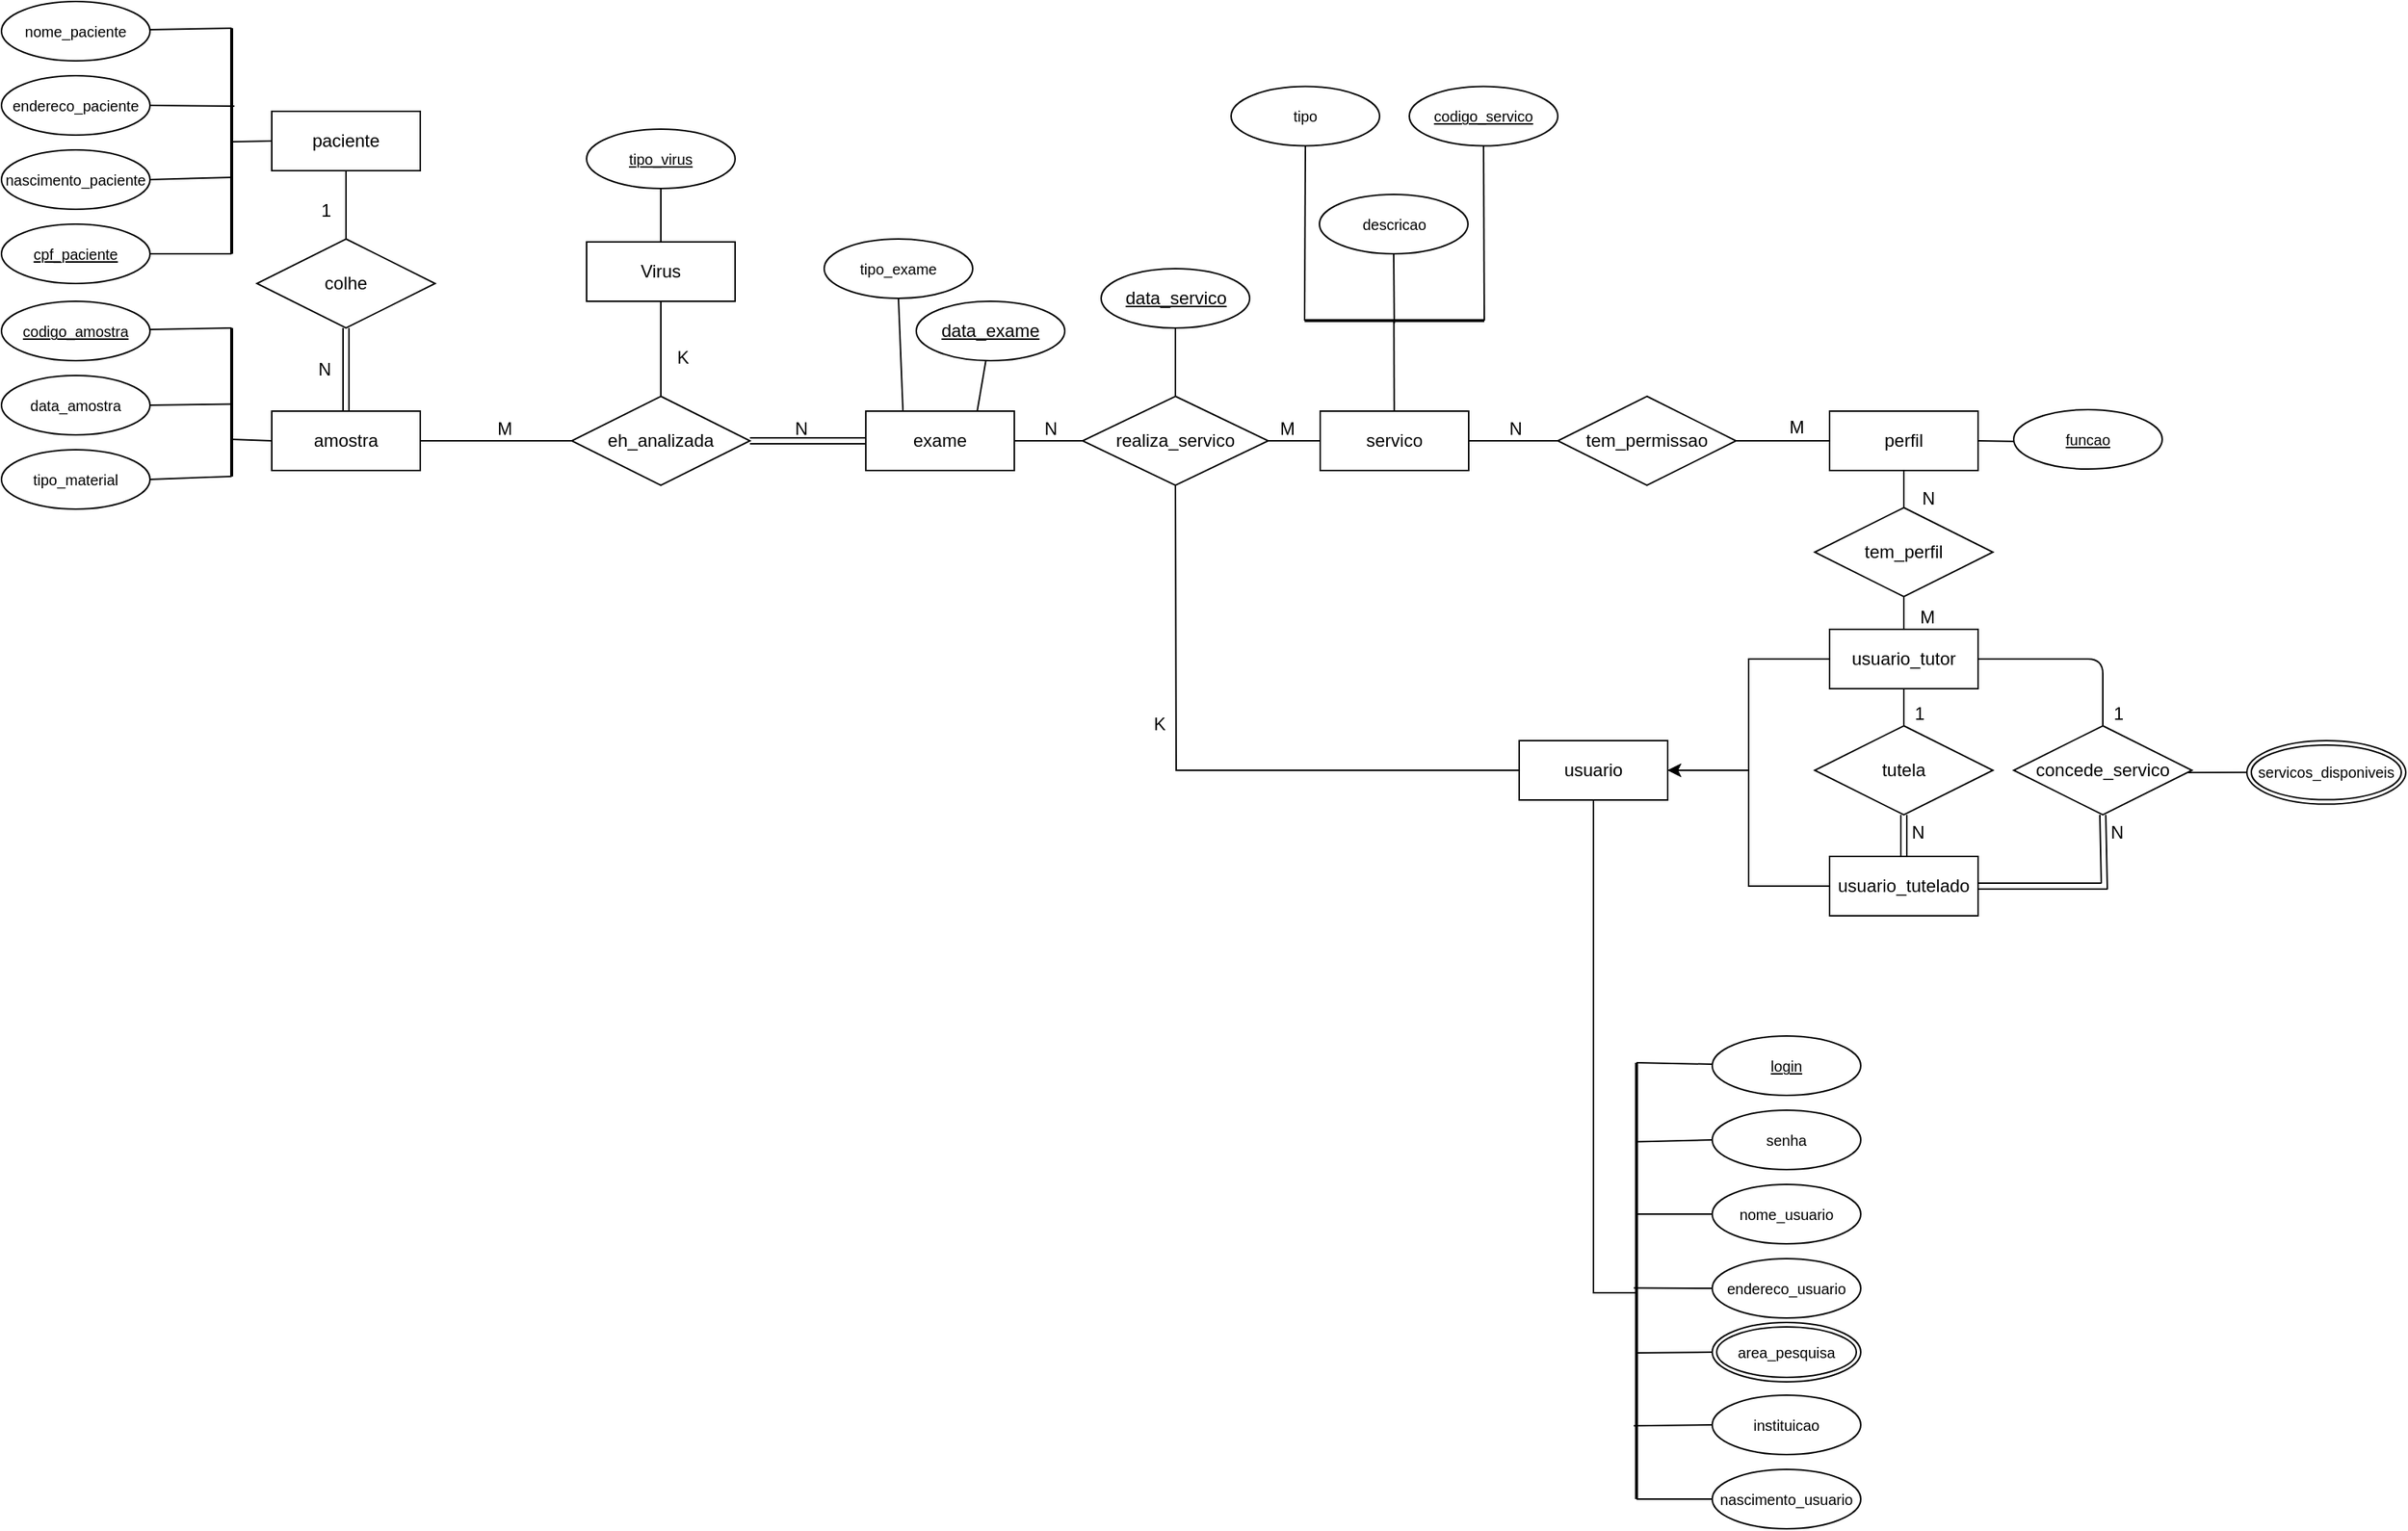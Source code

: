<mxfile version="13.0.5" type="device" pages="2"><diagram id="WWr7b3bws7XltPaVFsbf" name="Page-1"><mxGraphModel dx="2422" dy="1926" grid="1" gridSize="8" guides="1" tooltips="1" connect="1" arrows="1" fold="1" page="1" pageScale="1" pageWidth="827" pageHeight="1169" math="0" shadow="0"><root><mxCell id="0"/><mxCell id="1" parent="0"/><mxCell id="3RuWA35lFWJOAjiCLziU-1" value="paciente" style="whiteSpace=wrap;html=1;align=center;" parent="1" vertex="1"><mxGeometry x="-58" y="-38" width="100" height="40" as="geometry"/></mxCell><mxCell id="3RuWA35lFWJOAjiCLziU-2" value="&lt;font style=&quot;font-size: 10px&quot;&gt;nome_paciente&lt;/font&gt;" style="ellipse;whiteSpace=wrap;html=1;align=center;" parent="1" vertex="1"><mxGeometry x="-240" y="-112" width="100" height="40" as="geometry"/></mxCell><mxCell id="3RuWA35lFWJOAjiCLziU-7" value="&lt;font style=&quot;font-size: 10px&quot;&gt;endereco_paciente&lt;/font&gt;" style="ellipse;whiteSpace=wrap;html=1;align=center;" parent="1" vertex="1"><mxGeometry x="-240" y="-62" width="100" height="40" as="geometry"/></mxCell><mxCell id="3RuWA35lFWJOAjiCLziU-8" value="&lt;font style=&quot;font-size: 10px&quot;&gt;nascimento_paciente&lt;/font&gt;" style="ellipse;whiteSpace=wrap;html=1;align=center;" parent="1" vertex="1"><mxGeometry x="-240" y="-12" width="100" height="40" as="geometry"/></mxCell><mxCell id="3RuWA35lFWJOAjiCLziU-9" value="&lt;font style=&quot;font-size: 10px&quot;&gt;&lt;u&gt;cpf_paciente&lt;br&gt;&lt;/u&gt;&lt;/font&gt;" style="ellipse;whiteSpace=wrap;html=1;align=center;" parent="1" vertex="1"><mxGeometry x="-240" y="38" width="100" height="40" as="geometry"/></mxCell><mxCell id="3RuWA35lFWJOAjiCLziU-41" value="" style="endArrow=none;html=1;rounded=0;exitX=0.503;exitY=0.44;exitDx=0;exitDy=0;exitPerimeter=0;entryX=0;entryY=0.5;entryDx=0;entryDy=0;" parent="1" source="3RuWA35lFWJOAjiCLziU-48" target="3RuWA35lFWJOAjiCLziU-1" edge="1"><mxGeometry relative="1" as="geometry"><mxPoint x="-8" y="-15" as="sourcePoint"/><mxPoint x="246" y="274" as="targetPoint"/></mxGeometry></mxCell><mxCell id="3RuWA35lFWJOAjiCLziU-42" value="" style="endArrow=none;html=1;rounded=0;entryX=0;entryY=0.5;entryDx=0;entryDy=0;entryPerimeter=0;" parent="1" source="3RuWA35lFWJOAjiCLziU-2" target="3RuWA35lFWJOAjiCLziU-48" edge="1"><mxGeometry relative="1" as="geometry"><mxPoint x="-140" y="-92" as="sourcePoint"/><mxPoint x="-58" y="-92" as="targetPoint"/></mxGeometry></mxCell><mxCell id="3RuWA35lFWJOAjiCLziU-45" value="" style="endArrow=none;html=1;rounded=0;exitX=1;exitY=0.5;exitDx=0;exitDy=0;entryX=0.345;entryY=0.32;entryDx=0;entryDy=0;entryPerimeter=0;" parent="1" source="3RuWA35lFWJOAjiCLziU-7" target="3RuWA35lFWJOAjiCLziU-48" edge="1"><mxGeometry relative="1" as="geometry"><mxPoint x="86" y="274" as="sourcePoint"/><mxPoint x="-58" y="-43" as="targetPoint"/></mxGeometry></mxCell><mxCell id="3RuWA35lFWJOAjiCLziU-48" value="" style="line;strokeWidth=2;direction=south;html=1;" parent="1" vertex="1"><mxGeometry x="-90" y="-94" width="10" height="152" as="geometry"/></mxCell><mxCell id="3RuWA35lFWJOAjiCLziU-54" value="" style="endArrow=none;html=1;rounded=0;exitX=1;exitY=0.5;exitDx=0;exitDy=0;entryX=0.661;entryY=0.48;entryDx=0;entryDy=0;entryPerimeter=0;" parent="1" source="3RuWA35lFWJOAjiCLziU-8" target="3RuWA35lFWJOAjiCLziU-48" edge="1"><mxGeometry relative="1" as="geometry"><mxPoint x="86" y="274" as="sourcePoint"/><mxPoint x="-82" y="50" as="targetPoint"/></mxGeometry></mxCell><mxCell id="3RuWA35lFWJOAjiCLziU-55" value="" style="endArrow=none;html=1;rounded=0;exitX=1;exitY=0.5;exitDx=0;exitDy=0;entryX=1;entryY=0.5;entryDx=0;entryDy=0;entryPerimeter=0;" parent="1" source="3RuWA35lFWJOAjiCLziU-9" target="3RuWA35lFWJOAjiCLziU-48" edge="1"><mxGeometry relative="1" as="geometry"><mxPoint x="-34" y="10" as="sourcePoint"/><mxPoint x="126" y="10" as="targetPoint"/></mxGeometry></mxCell><mxCell id="3RuWA35lFWJOAjiCLziU-56" value="amostra" style="whiteSpace=wrap;html=1;align=center;" parent="1" vertex="1"><mxGeometry x="-58" y="164" width="100" height="40" as="geometry"/></mxCell><mxCell id="3RuWA35lFWJOAjiCLziU-57" value="&lt;font style=&quot;font-size: 10px&quot;&gt;&lt;u&gt;codigo_amostra&lt;/u&gt;&lt;/font&gt;" style="ellipse;whiteSpace=wrap;html=1;align=center;" parent="1" vertex="1"><mxGeometry x="-240" y="90" width="100" height="40" as="geometry"/></mxCell><mxCell id="3RuWA35lFWJOAjiCLziU-58" value="&lt;font style=&quot;font-size: 10px&quot;&gt;data_amostra&lt;/font&gt;" style="ellipse;whiteSpace=wrap;html=1;align=center;" parent="1" vertex="1"><mxGeometry x="-240" y="140" width="100" height="40" as="geometry"/></mxCell><mxCell id="3RuWA35lFWJOAjiCLziU-59" value="&lt;font style=&quot;font-size: 10px&quot;&gt;tipo_material&lt;/font&gt;" style="ellipse;whiteSpace=wrap;html=1;align=center;" parent="1" vertex="1"><mxGeometry x="-240" y="190" width="100" height="40" as="geometry"/></mxCell><mxCell id="3RuWA35lFWJOAjiCLziU-61" value="" style="endArrow=none;html=1;rounded=0;exitX=0.75;exitY=0.5;exitDx=0;exitDy=0;exitPerimeter=0;entryX=0;entryY=0.5;entryDx=0;entryDy=0;" parent="1" source="3RuWA35lFWJOAjiCLziU-64" target="3RuWA35lFWJOAjiCLziU-56" edge="1"><mxGeometry relative="1" as="geometry"><mxPoint x="-8" y="187" as="sourcePoint"/><mxPoint x="246" y="476" as="targetPoint"/></mxGeometry></mxCell><mxCell id="3RuWA35lFWJOAjiCLziU-62" value="" style="endArrow=none;html=1;rounded=0;entryX=0;entryY=0.5;entryDx=0;entryDy=0;entryPerimeter=0;" parent="1" source="3RuWA35lFWJOAjiCLziU-57" target="3RuWA35lFWJOAjiCLziU-64" edge="1"><mxGeometry relative="1" as="geometry"><mxPoint x="-140" y="110" as="sourcePoint"/><mxPoint x="-58" y="110" as="targetPoint"/></mxGeometry></mxCell><mxCell id="3RuWA35lFWJOAjiCLziU-63" value="" style="endArrow=none;html=1;rounded=0;exitX=1;exitY=0.5;exitDx=0;exitDy=0;entryX=0.512;entryY=0.433;entryDx=0;entryDy=0;entryPerimeter=0;" parent="1" source="3RuWA35lFWJOAjiCLziU-58" target="3RuWA35lFWJOAjiCLziU-64" edge="1"><mxGeometry relative="1" as="geometry"><mxPoint x="86" y="476" as="sourcePoint"/><mxPoint x="-58" y="159" as="targetPoint"/></mxGeometry></mxCell><mxCell id="3RuWA35lFWJOAjiCLziU-64" value="" style="line;strokeWidth=2;direction=south;html=1;" parent="1" vertex="1"><mxGeometry x="-90" y="108" width="10" height="100" as="geometry"/></mxCell><mxCell id="3RuWA35lFWJOAjiCLziU-65" value="" style="endArrow=none;html=1;rounded=0;exitX=1;exitY=0.5;exitDx=0;exitDy=0;entryX=1;entryY=0.5;entryDx=0;entryDy=0;entryPerimeter=0;" parent="1" source="3RuWA35lFWJOAjiCLziU-59" target="3RuWA35lFWJOAjiCLziU-64" edge="1"><mxGeometry relative="1" as="geometry"><mxPoint x="86" y="476" as="sourcePoint"/><mxPoint x="-82" y="252" as="targetPoint"/></mxGeometry></mxCell><mxCell id="hr0IAIO7pzRoH8948qbk-32" style="edgeStyle=orthogonalEdgeStyle;rounded=0;orthogonalLoop=1;jettySize=auto;html=1;exitX=0;exitY=0.5;exitDx=0;exitDy=0;entryX=1;entryY=0.5;entryDx=0;entryDy=0;" edge="1" parent="1" source="3RuWA35lFWJOAjiCLziU-67" target="hr0IAIO7pzRoH8948qbk-30"><mxGeometry relative="1" as="geometry"/></mxCell><mxCell id="3RuWA35lFWJOAjiCLziU-67" value="usuario_tutor" style="whiteSpace=wrap;html=1;align=center;" parent="1" vertex="1"><mxGeometry x="991" y="311" width="100" height="40" as="geometry"/></mxCell><mxCell id="Ic6whFYF5HFsQG-l4nQJ-1" value="colhe" style="shape=rhombus;perimeter=rhombusPerimeter;whiteSpace=wrap;html=1;align=center;" parent="1" vertex="1"><mxGeometry x="-68" y="48" width="120" height="60" as="geometry"/></mxCell><mxCell id="Ic6whFYF5HFsQG-l4nQJ-14" value="" style="endArrow=none;html=1;rounded=0;exitX=0.5;exitY=0;exitDx=0;exitDy=0;entryX=0.5;entryY=1;entryDx=0;entryDy=0;" parent="1" source="Ic6whFYF5HFsQG-l4nQJ-1" target="3RuWA35lFWJOAjiCLziU-1" edge="1"><mxGeometry relative="1" as="geometry"><mxPoint x="174" y="146" as="sourcePoint"/><mxPoint x="334" y="146" as="targetPoint"/></mxGeometry></mxCell><mxCell id="Ic6whFYF5HFsQG-l4nQJ-15" value="1" style="resizable=0;html=1;align=right;verticalAlign=bottom;" parent="Ic6whFYF5HFsQG-l4nQJ-14" connectable="0" vertex="1"><mxGeometry x="1" relative="1" as="geometry"><mxPoint x="-10" y="35.83" as="offset"/></mxGeometry></mxCell><mxCell id="hr0IAIO7pzRoH8948qbk-23" value="K" style="resizable=0;html=1;align=right;verticalAlign=bottom;direction=south;" connectable="0" vertex="1" parent="Ic6whFYF5HFsQG-l4nQJ-14"><mxGeometry x="1" relative="1" as="geometry"><mxPoint x="552" y="381.83" as="offset"/></mxGeometry></mxCell><mxCell id="Ic6whFYF5HFsQG-l4nQJ-21" value="" style="shape=link;html=1;rounded=0;exitX=0.5;exitY=1;exitDx=0;exitDy=0;" parent="1" source="Ic6whFYF5HFsQG-l4nQJ-1" target="3RuWA35lFWJOAjiCLziU-56" edge="1"><mxGeometry relative="1" as="geometry"><mxPoint x="174" y="98" as="sourcePoint"/><mxPoint x="334" y="98" as="targetPoint"/></mxGeometry></mxCell><mxCell id="Ic6whFYF5HFsQG-l4nQJ-22" value="N" style="resizable=0;html=1;align=right;verticalAlign=bottom;" parent="Ic6whFYF5HFsQG-l4nQJ-21" connectable="0" vertex="1"><mxGeometry x="1" relative="1" as="geometry"><mxPoint x="-10" y="-19.83" as="offset"/></mxGeometry></mxCell><mxCell id="Ic6whFYF5HFsQG-l4nQJ-45" value="exame" style="whiteSpace=wrap;html=1;align=center;" parent="1" vertex="1"><mxGeometry x="342.04" y="164" width="100" height="40" as="geometry"/></mxCell><mxCell id="Ic6whFYF5HFsQG-l4nQJ-47" value="&lt;font style=&quot;font-size: 10px&quot;&gt;tipo_exame&lt;/font&gt;" style="ellipse;whiteSpace=wrap;html=1;align=center;" parent="1" vertex="1"><mxGeometry x="314" y="48" width="100" height="40" as="geometry"/></mxCell><mxCell id="Ic6whFYF5HFsQG-l4nQJ-52" value="" style="endArrow=none;html=1;rounded=0;exitX=0.5;exitY=1;exitDx=0;exitDy=0;entryX=0.25;entryY=0;entryDx=0;entryDy=0;" parent="1" source="Ic6whFYF5HFsQG-l4nQJ-47" target="Ic6whFYF5HFsQG-l4nQJ-45" edge="1"><mxGeometry relative="1" as="geometry"><mxPoint x="512.95" y="97.0" as="sourcePoint"/><mxPoint x="510.95" y="143" as="targetPoint"/></mxGeometry></mxCell><mxCell id="Ic6whFYF5HFsQG-l4nQJ-70" value="eh_analizada" style="shape=rhombus;perimeter=rhombusPerimeter;whiteSpace=wrap;html=1;align=center;" parent="1" vertex="1"><mxGeometry x="144" y="154" width="120" height="60" as="geometry"/></mxCell><mxCell id="Ic6whFYF5HFsQG-l4nQJ-71" value="" style="endArrow=none;html=1;rounded=0;exitX=1;exitY=0.5;exitDx=0;exitDy=0;entryX=0;entryY=0.5;entryDx=0;entryDy=0;" parent="1" source="3RuWA35lFWJOAjiCLziU-56" target="Ic6whFYF5HFsQG-l4nQJ-70" edge="1"><mxGeometry relative="1" as="geometry"><mxPoint x="234" y="96" as="sourcePoint"/><mxPoint x="234" y="50" as="targetPoint"/></mxGeometry></mxCell><mxCell id="Ic6whFYF5HFsQG-l4nQJ-72" value="M" style="resizable=0;html=1;align=right;verticalAlign=bottom;" parent="Ic6whFYF5HFsQG-l4nQJ-71" connectable="0" vertex="1"><mxGeometry x="1" relative="1" as="geometry"><mxPoint x="-39.67" as="offset"/></mxGeometry></mxCell><mxCell id="Ic6whFYF5HFsQG-l4nQJ-73" value="" style="shape=link;html=1;rounded=0;exitX=1;exitY=0.5;exitDx=0;exitDy=0;" parent="1" source="Ic6whFYF5HFsQG-l4nQJ-70" target="Ic6whFYF5HFsQG-l4nQJ-45" edge="1"><mxGeometry relative="1" as="geometry"><mxPoint x="300" y="334" as="sourcePoint"/><mxPoint x="382" y="313" as="targetPoint"/></mxGeometry></mxCell><mxCell id="Ic6whFYF5HFsQG-l4nQJ-74" value="N" style="resizable=0;html=1;align=right;verticalAlign=bottom;" parent="Ic6whFYF5HFsQG-l4nQJ-73" connectable="0" vertex="1"><mxGeometry x="1" relative="1" as="geometry"><mxPoint x="129.67" as="offset"/></mxGeometry></mxCell><mxCell id="Ic6whFYF5HFsQG-l4nQJ-162" value="K" style="resizable=0;html=1;align=right;verticalAlign=bottom;" parent="Ic6whFYF5HFsQG-l4nQJ-73" connectable="0" vertex="1"><mxGeometry x="1" relative="1" as="geometry"><mxPoint x="-118.33" y="-48" as="offset"/></mxGeometry></mxCell><mxCell id="Ic6whFYF5HFsQG-l4nQJ-178" value="N" style="resizable=0;html=1;align=right;verticalAlign=bottom;" parent="Ic6whFYF5HFsQG-l4nQJ-73" connectable="0" vertex="1"><mxGeometry x="1" relative="1" as="geometry"><mxPoint x="-38.33" as="offset"/></mxGeometry></mxCell><mxCell id="Ic6whFYF5HFsQG-l4nQJ-179" value="M" style="resizable=0;html=1;align=right;verticalAlign=bottom;" parent="Ic6whFYF5HFsQG-l4nQJ-73" connectable="0" vertex="1"><mxGeometry x="1" relative="1" as="geometry"><mxPoint x="289.67" as="offset"/></mxGeometry></mxCell><mxCell id="Ic6whFYF5HFsQG-l4nQJ-187" value="N" style="resizable=0;html=1;align=right;verticalAlign=bottom;" parent="Ic6whFYF5HFsQG-l4nQJ-73" connectable="0" vertex="1"><mxGeometry x="1" relative="1" as="geometry"><mxPoint x="442.0" as="offset"/></mxGeometry></mxCell><mxCell id="Ic6whFYF5HFsQG-l4nQJ-188" value="M" style="resizable=0;html=1;align=right;verticalAlign=bottom;" parent="Ic6whFYF5HFsQG-l4nQJ-73" connectable="0" vertex="1"><mxGeometry x="1" relative="1" as="geometry"><mxPoint x="632.67" y="-1" as="offset"/></mxGeometry></mxCell><mxCell id="Ic6whFYF5HFsQG-l4nQJ-189" value="N" style="resizable=0;html=1;align=right;verticalAlign=bottom;" parent="Ic6whFYF5HFsQG-l4nQJ-73" connectable="0" vertex="1"><mxGeometry x="1" relative="1" as="geometry"><mxPoint x="720.67" y="47" as="offset"/></mxGeometry></mxCell><mxCell id="Ic6whFYF5HFsQG-l4nQJ-190" value="M" style="resizable=0;html=1;align=right;verticalAlign=bottom;" parent="Ic6whFYF5HFsQG-l4nQJ-73" connectable="0" vertex="1"><mxGeometry x="1" relative="1" as="geometry"><mxPoint x="720.67" y="127" as="offset"/></mxGeometry></mxCell><mxCell id="hr0IAIO7pzRoH8948qbk-35" value="N" style="resizable=0;html=1;align=right;verticalAlign=bottom;" connectable="0" vertex="1" parent="Ic6whFYF5HFsQG-l4nQJ-73"><mxGeometry x="1" relative="1" as="geometry"><mxPoint x="713.67" y="272" as="offset"/></mxGeometry></mxCell><mxCell id="hr0IAIO7pzRoH8948qbk-36" value="1" style="resizable=0;html=1;align=right;verticalAlign=bottom;" connectable="0" vertex="1" parent="Ic6whFYF5HFsQG-l4nQJ-73"><mxGeometry x="1" relative="1" as="geometry"><mxPoint x="713.67" y="192" as="offset"/></mxGeometry></mxCell><mxCell id="hr0IAIO7pzRoH8948qbk-39" value="N" style="resizable=0;html=1;align=right;verticalAlign=bottom;" connectable="0" vertex="1" parent="Ic6whFYF5HFsQG-l4nQJ-73"><mxGeometry x="1" relative="1" as="geometry"><mxPoint x="847.67" y="272" as="offset"/></mxGeometry></mxCell><mxCell id="hr0IAIO7pzRoH8948qbk-40" value="1" style="resizable=0;html=1;align=right;verticalAlign=bottom;" connectable="0" vertex="1" parent="Ic6whFYF5HFsQG-l4nQJ-73"><mxGeometry x="1" relative="1" as="geometry"><mxPoint x="847.67" y="192" as="offset"/></mxGeometry></mxCell><mxCell id="Ic6whFYF5HFsQG-l4nQJ-77" value="" style="endArrow=none;html=1;rounded=0;exitX=0.5;exitY=0;exitDx=0;exitDy=0;entryX=0.5;entryY=1;entryDx=0;entryDy=0;" parent="1" source="Ic6whFYF5HFsQG-l4nQJ-70" target="Ic6whFYF5HFsQG-l4nQJ-79" edge="1"><mxGeometry relative="1" as="geometry"><mxPoint x="402" y="162" as="sourcePoint"/><mxPoint x="568" y="118.0" as="targetPoint"/></mxGeometry></mxCell><mxCell id="Ic6whFYF5HFsQG-l4nQJ-79" value="Virus" style="whiteSpace=wrap;html=1;align=center;" parent="1" vertex="1"><mxGeometry x="154" y="50" width="100" height="40" as="geometry"/></mxCell><mxCell id="Ic6whFYF5HFsQG-l4nQJ-33" value="" style="line;strokeWidth=2;direction=west;html=1;" parent="1" vertex="1"><mxGeometry x="637.5" y="98" width="121" height="10" as="geometry"/></mxCell><mxCell id="Ic6whFYF5HFsQG-l4nQJ-30" value="" style="endArrow=none;html=1;rounded=0;exitX=0.503;exitY=0.44;exitDx=0;exitDy=0;exitPerimeter=0;entryX=0.5;entryY=1;entryDx=0;entryDy=0;" parent="1" source="Ic6whFYF5HFsQG-l4nQJ-33" target="Ic6whFYF5HFsQG-l4nQJ-25" edge="1"><mxGeometry relative="1" as="geometry"><mxPoint x="650" y="358.75" as="sourcePoint"/><mxPoint x="716" y="317.75" as="targetPoint"/></mxGeometry></mxCell><mxCell id="Ic6whFYF5HFsQG-l4nQJ-31" value="" style="endArrow=none;html=1;rounded=0;entryX=0;entryY=0.5;entryDx=0;entryDy=0;entryPerimeter=0;exitX=0.5;exitY=1;exitDx=0;exitDy=0;" parent="1" target="Ic6whFYF5HFsQG-l4nQJ-33" edge="1" source="Ic6whFYF5HFsQG-l4nQJ-26"><mxGeometry relative="1" as="geometry"><mxPoint x="758.733" y="306.75" as="sourcePoint"/><mxPoint x="605" y="251.25" as="targetPoint"/></mxGeometry></mxCell><mxCell id="Ic6whFYF5HFsQG-l4nQJ-32" value="" style="endArrow=none;html=1;rounded=0;exitX=0.5;exitY=1;exitDx=0;exitDy=0;entryX=0.501;entryY=0.314;entryDx=0;entryDy=0;entryPerimeter=0;" parent="1" source="Ic6whFYF5HFsQG-l4nQJ-27" target="Ic6whFYF5HFsQG-l4nQJ-33" edge="1"><mxGeometry relative="1" as="geometry"><mxPoint x="801" y="319.25" as="sourcePoint"/><mxPoint x="720" y="88" as="targetPoint"/></mxGeometry></mxCell><mxCell id="Ic6whFYF5HFsQG-l4nQJ-34" value="" style="endArrow=none;html=1;rounded=0;exitX=0.5;exitY=1;exitDx=0;exitDy=0;entryX=1;entryY=0.5;entryDx=0;entryDy=0;entryPerimeter=0;" parent="1" target="Ic6whFYF5HFsQG-l4nQJ-33" edge="1" source="Ic6whFYF5HFsQG-l4nQJ-28"><mxGeometry relative="1" as="geometry"><mxPoint x="639" y="306.75" as="sourcePoint"/><mxPoint x="758" y="359.25" as="targetPoint"/></mxGeometry></mxCell><mxCell id="Ic6whFYF5HFsQG-l4nQJ-25" value="servico" style="whiteSpace=wrap;html=1;align=center;" parent="1" vertex="1"><mxGeometry x="648" y="164" width="100" height="40" as="geometry"/></mxCell><mxCell id="Ic6whFYF5HFsQG-l4nQJ-26" value="&lt;span style=&quot;font-size: 10px&quot;&gt;&lt;u&gt;codigo_servico&lt;/u&gt;&lt;/span&gt;" style="ellipse;whiteSpace=wrap;html=1;align=center;" parent="1" vertex="1"><mxGeometry x="708" y="-54.75" width="100" height="40" as="geometry"/></mxCell><mxCell id="Ic6whFYF5HFsQG-l4nQJ-27" value="&lt;font style=&quot;font-size: 10px&quot;&gt;descricao&lt;/font&gt;" style="ellipse;whiteSpace=wrap;html=1;align=center;" parent="1" vertex="1"><mxGeometry x="647.5" y="18" width="100" height="40" as="geometry"/></mxCell><mxCell id="Ic6whFYF5HFsQG-l4nQJ-28" value="&lt;span style=&quot;font-size: 10px&quot;&gt;tipo&lt;/span&gt;" style="ellipse;whiteSpace=wrap;html=1;align=center;" parent="1" vertex="1"><mxGeometry x="588" y="-54.75" width="100" height="40" as="geometry"/></mxCell><mxCell id="Ic6whFYF5HFsQG-l4nQJ-110" value="perfil" style="whiteSpace=wrap;html=1;align=center;" parent="1" vertex="1"><mxGeometry x="991" y="164" width="100" height="40" as="geometry"/></mxCell><mxCell id="Ic6whFYF5HFsQG-l4nQJ-115" value="" style="endArrow=none;html=1;rounded=0;exitX=0.503;exitY=0.44;exitDx=0;exitDy=0;exitPerimeter=0;entryX=1;entryY=0.5;entryDx=0;entryDy=0;" parent="1" target="Ic6whFYF5HFsQG-l4nQJ-110" edge="1"><mxGeometry relative="1" as="geometry"><mxPoint x="1144.6" y="184.882" as="sourcePoint"/><mxPoint x="1107" y="75" as="targetPoint"/></mxGeometry></mxCell><mxCell id="Ic6whFYF5HFsQG-l4nQJ-127" value="realiza_servico" style="shape=rhombus;perimeter=rhombusPerimeter;whiteSpace=wrap;html=1;align=center;" parent="1" vertex="1"><mxGeometry x="488" y="154" width="125" height="60" as="geometry"/></mxCell><mxCell id="Ic6whFYF5HFsQG-l4nQJ-128" value="" style="endArrow=none;html=1;rounded=0;exitX=1;exitY=0.5;exitDx=0;exitDy=0;entryX=0;entryY=0.5;entryDx=0;entryDy=0;" parent="1" source="Ic6whFYF5HFsQG-l4nQJ-127" target="Ic6whFYF5HFsQG-l4nQJ-25" edge="1"><mxGeometry relative="1" as="geometry"><mxPoint x="516" y="105" as="sourcePoint"/><mxPoint x="568" y="40" as="targetPoint"/></mxGeometry></mxCell><mxCell id="Ic6whFYF5HFsQG-l4nQJ-131" value="" style="endArrow=none;html=1;rounded=0;exitX=1;exitY=0.5;exitDx=0;exitDy=0;entryX=0;entryY=0.5;entryDx=0;entryDy=0;" parent="1" source="Ic6whFYF5HFsQG-l4nQJ-45" target="Ic6whFYF5HFsQG-l4nQJ-127" edge="1"><mxGeometry relative="1" as="geometry"><mxPoint x="592" y="294" as="sourcePoint"/><mxPoint x="696" y="333" as="targetPoint"/></mxGeometry></mxCell><mxCell id="Ic6whFYF5HFsQG-l4nQJ-133" value="" style="endArrow=none;html=1;rounded=0;exitX=1;exitY=0.5;exitDx=0;exitDy=0;entryX=0;entryY=0.5;entryDx=0;entryDy=0;" parent="1" source="Ic6whFYF5HFsQG-l4nQJ-25" target="Ic6whFYF5HFsQG-l4nQJ-134" edge="1"><mxGeometry relative="1" as="geometry"><mxPoint x="428" y="121.25" as="sourcePoint"/><mxPoint x="540" y="168.25" as="targetPoint"/></mxGeometry></mxCell><mxCell id="Ic6whFYF5HFsQG-l4nQJ-134" value="tem_permissao" style="shape=rhombus;perimeter=rhombusPerimeter;whiteSpace=wrap;html=1;align=center;" parent="1" vertex="1"><mxGeometry x="808" y="154" width="120" height="60" as="geometry"/></mxCell><mxCell id="Ic6whFYF5HFsQG-l4nQJ-136" value="" style="endArrow=none;html=1;rounded=0;exitX=1;exitY=0.5;exitDx=0;exitDy=0;entryX=0;entryY=0.5;entryDx=0;entryDy=0;" parent="1" source="Ic6whFYF5HFsQG-l4nQJ-134" target="Ic6whFYF5HFsQG-l4nQJ-110" edge="1"><mxGeometry relative="1" as="geometry"><mxPoint x="720" y="192" as="sourcePoint"/><mxPoint x="944" y="193" as="targetPoint"/></mxGeometry></mxCell><mxCell id="Ic6whFYF5HFsQG-l4nQJ-152" value="&lt;span style=&quot;font-size: 10px&quot;&gt;&lt;u&gt;funcao&lt;/u&gt;&lt;/span&gt;" style="ellipse;whiteSpace=wrap;html=1;align=center;" parent="1" vertex="1"><mxGeometry x="1115" y="163" width="100" height="40" as="geometry"/></mxCell><mxCell id="Ic6whFYF5HFsQG-l4nQJ-153" value="tem_perfil" style="shape=rhombus;perimeter=rhombusPerimeter;whiteSpace=wrap;html=1;align=center;" parent="1" vertex="1"><mxGeometry x="981" y="229" width="120" height="60" as="geometry"/></mxCell><mxCell id="Ic6whFYF5HFsQG-l4nQJ-155" value="" style="endArrow=none;html=1;rounded=0;exitX=0.5;exitY=0;exitDx=0;exitDy=0;entryX=0.5;entryY=1;entryDx=0;entryDy=0;" parent="1" source="Ic6whFYF5HFsQG-l4nQJ-153" target="Ic6whFYF5HFsQG-l4nQJ-110" edge="1"><mxGeometry relative="1" as="geometry"><mxPoint x="983" y="331.75" as="sourcePoint"/><mxPoint x="999" y="212" as="targetPoint"/></mxGeometry></mxCell><mxCell id="Ic6whFYF5HFsQG-l4nQJ-157" value="" style="endArrow=none;html=1;rounded=0;exitX=0.5;exitY=1;exitDx=0;exitDy=0;entryX=0.5;entryY=0;entryDx=0;entryDy=0;" parent="1" source="Ic6whFYF5HFsQG-l4nQJ-153" target="3RuWA35lFWJOAjiCLziU-67" edge="1"><mxGeometry relative="1" as="geometry"><mxPoint x="899" y="393" as="sourcePoint"/><mxPoint x="943" y="441.75" as="targetPoint"/></mxGeometry></mxCell><mxCell id="Ic6whFYF5HFsQG-l4nQJ-158" value="&lt;font style=&quot;font-size: 10px&quot;&gt;&lt;u&gt;tipo_virus&lt;/u&gt;&lt;/font&gt;" style="ellipse;whiteSpace=wrap;html=1;align=center;" parent="1" vertex="1"><mxGeometry x="154.0" y="-26" width="100" height="40" as="geometry"/></mxCell><mxCell id="Ic6whFYF5HFsQG-l4nQJ-159" value="" style="endArrow=none;html=1;rounded=0;exitX=0.5;exitY=1;exitDx=0;exitDy=0;entryX=0.5;entryY=0;entryDx=0;entryDy=0;" parent="1" source="Ic6whFYF5HFsQG-l4nQJ-158" target="Ic6whFYF5HFsQG-l4nQJ-79" edge="1"><mxGeometry relative="1" as="geometry"><mxPoint x="324.91" y="-19.0" as="sourcePoint"/><mxPoint x="204.0" y="48.0" as="targetPoint"/></mxGeometry></mxCell><mxCell id="hr0IAIO7pzRoH8948qbk-33" style="edgeStyle=orthogonalEdgeStyle;rounded=0;orthogonalLoop=1;jettySize=auto;html=1;exitX=0;exitY=0.5;exitDx=0;exitDy=0;entryX=1;entryY=0.5;entryDx=0;entryDy=0;" edge="1" parent="1" source="RB1DOXM9_zM7O0eL4y1X-1" target="hr0IAIO7pzRoH8948qbk-30"><mxGeometry relative="1" as="geometry"/></mxCell><mxCell id="RB1DOXM9_zM7O0eL4y1X-1" value="usuario_tutelado" style="whiteSpace=wrap;html=1;align=center;" parent="1" vertex="1"><mxGeometry x="991" y="464" width="100" height="40" as="geometry"/></mxCell><mxCell id="RB1DOXM9_zM7O0eL4y1X-20" value="tutela" style="shape=rhombus;perimeter=rhombusPerimeter;whiteSpace=wrap;html=1;align=center;" parent="1" vertex="1"><mxGeometry x="981" y="376" width="120" height="60" as="geometry"/></mxCell><mxCell id="RB1DOXM9_zM7O0eL4y1X-21" value="" style="endArrow=none;html=1;entryX=0.5;entryY=1;entryDx=0;entryDy=0;exitX=0.5;exitY=0;exitDx=0;exitDy=0;" parent="1" edge="1" target="3RuWA35lFWJOAjiCLziU-67" source="RB1DOXM9_zM7O0eL4y1X-20"><mxGeometry width="50" height="50" relative="1" as="geometry"><mxPoint x="960" y="334" as="sourcePoint"/><mxPoint x="991" y="333.5" as="targetPoint"/></mxGeometry></mxCell><mxCell id="RB1DOXM9_zM7O0eL4y1X-23" value="" style="shape=link;html=1;rounded=0;exitX=0.5;exitY=1;exitDx=0;exitDy=0;" parent="1" source="RB1DOXM9_zM7O0eL4y1X-20" target="RB1DOXM9_zM7O0eL4y1X-1" edge="1"><mxGeometry relative="1" as="geometry"><mxPoint x="1049" y="297" as="sourcePoint"/><mxPoint x="1049" y="319" as="targetPoint"/></mxGeometry></mxCell><mxCell id="RB1DOXM9_zM7O0eL4y1X-32" value="&lt;span style=&quot;font-size: 10px&quot;&gt;servicos_disponiveis&lt;/span&gt;" style="ellipse;shape=doubleEllipse;margin=3;whiteSpace=wrap;html=1;align=center;" parent="1" vertex="1"><mxGeometry x="1272" y="386" width="107" height="42.8" as="geometry"/></mxCell><mxCell id="RB1DOXM9_zM7O0eL4y1X-33" value="" style="endArrow=none;html=1;rounded=0;exitX=0;exitY=0.5;exitDx=0;exitDy=0;entryX=0.95;entryY=0.525;entryDx=0;entryDy=0;entryPerimeter=0;" parent="1" edge="1" target="hr0IAIO7pzRoH8948qbk-41" source="RB1DOXM9_zM7O0eL4y1X-32"><mxGeometry relative="1" as="geometry"><mxPoint x="990" y="412" as="sourcePoint"/><mxPoint x="951" y="412" as="targetPoint"/></mxGeometry></mxCell><mxCell id="hr0IAIO7pzRoH8948qbk-4" value="" style="endArrow=none;html=1;rounded=0;exitX=0.5;exitY=1;exitDx=0;exitDy=0;entryX=0;entryY=0.5;entryDx=0;entryDy=0;" edge="1" parent="1" source="Ic6whFYF5HFsQG-l4nQJ-127" target="hr0IAIO7pzRoH8948qbk-30"><mxGeometry relative="1" as="geometry"><mxPoint x="496" y="200" as="sourcePoint"/><mxPoint x="656" y="200" as="targetPoint"/><Array as="points"><mxPoint x="551" y="406"/></Array></mxGeometry></mxCell><mxCell id="hr0IAIO7pzRoH8948qbk-7" value="&lt;span style=&quot;font-size: 10px&quot;&gt;&lt;u&gt;login&lt;/u&gt;&lt;/span&gt;" style="ellipse;whiteSpace=wrap;html=1;align=center;" vertex="1" parent="1"><mxGeometry x="912" y="585" width="100" height="40" as="geometry"/></mxCell><mxCell id="hr0IAIO7pzRoH8948qbk-8" value="&lt;font style=&quot;font-size: 10px&quot;&gt;senha&lt;/font&gt;" style="ellipse;whiteSpace=wrap;html=1;align=center;" vertex="1" parent="1"><mxGeometry x="912" y="635" width="100" height="40" as="geometry"/></mxCell><mxCell id="hr0IAIO7pzRoH8948qbk-9" value="&lt;span style=&quot;font-size: 10px&quot;&gt;nome_usuario&lt;/span&gt;" style="ellipse;whiteSpace=wrap;html=1;align=center;" vertex="1" parent="1"><mxGeometry x="912" y="685" width="100" height="40" as="geometry"/></mxCell><mxCell id="hr0IAIO7pzRoH8948qbk-10" value="&lt;font style=&quot;font-size: 10px&quot;&gt;endereco_usuario&lt;br&gt;&lt;/font&gt;" style="ellipse;whiteSpace=wrap;html=1;align=center;" vertex="1" parent="1"><mxGeometry x="912" y="735" width="100" height="40" as="geometry"/></mxCell><mxCell id="hr0IAIO7pzRoH8948qbk-11" value="" style="endArrow=none;html=1;rounded=0;entryX=0;entryY=0.5;entryDx=0;entryDy=0;entryPerimeter=0;" edge="1" source="hr0IAIO7pzRoH8948qbk-7" target="hr0IAIO7pzRoH8948qbk-13" parent="1"><mxGeometry relative="1" as="geometry"><mxPoint x="626" y="605" as="sourcePoint"/><mxPoint x="708" y="605" as="targetPoint"/></mxGeometry></mxCell><mxCell id="hr0IAIO7pzRoH8948qbk-12" value="" style="endArrow=none;html=1;rounded=0;entryX=0.181;entryY=0.495;entryDx=0;entryDy=0;entryPerimeter=0;exitX=0;exitY=0.5;exitDx=0;exitDy=0;" edge="1" source="hr0IAIO7pzRoH8948qbk-8" target="hr0IAIO7pzRoH8948qbk-13" parent="1"><mxGeometry relative="1" as="geometry"><mxPoint x="904" y="673" as="sourcePoint"/><mxPoint x="708" y="654" as="targetPoint"/></mxGeometry></mxCell><mxCell id="hr0IAIO7pzRoH8948qbk-13" value="" style="line;strokeWidth=2;direction=south;html=1;" vertex="1" parent="1"><mxGeometry x="856" y="603" width="10" height="294" as="geometry"/></mxCell><mxCell id="hr0IAIO7pzRoH8948qbk-14" value="" style="endArrow=none;html=1;rounded=0;entryX=0.347;entryY=0.543;entryDx=0;entryDy=0;entryPerimeter=0;exitX=0;exitY=0.5;exitDx=0;exitDy=0;" edge="1" source="hr0IAIO7pzRoH8948qbk-9" target="hr0IAIO7pzRoH8948qbk-13" parent="1"><mxGeometry relative="1" as="geometry"><mxPoint x="912" y="729" as="sourcePoint"/><mxPoint x="684" y="747" as="targetPoint"/></mxGeometry></mxCell><mxCell id="hr0IAIO7pzRoH8948qbk-15" value="" style="endArrow=none;html=1;rounded=0;entryX=0.516;entryY=0.686;entryDx=0;entryDy=0;entryPerimeter=0;exitX=0;exitY=0.5;exitDx=0;exitDy=0;" edge="1" source="hr0IAIO7pzRoH8948qbk-10" target="hr0IAIO7pzRoH8948qbk-13" parent="1"><mxGeometry relative="1" as="geometry"><mxPoint x="920" y="785" as="sourcePoint"/><mxPoint x="892" y="707" as="targetPoint"/></mxGeometry></mxCell><mxCell id="hr0IAIO7pzRoH8948qbk-16" value="&lt;font style=&quot;font-size: 10px&quot;&gt;area_pesquisa&lt;br&gt;&lt;/font&gt;" style="ellipse;shape=doubleEllipse;margin=3;whiteSpace=wrap;html=1;align=center;" vertex="1" parent="1"><mxGeometry x="912" y="778" width="100" height="40" as="geometry"/></mxCell><mxCell id="hr0IAIO7pzRoH8948qbk-17" value="&lt;font style=&quot;font-size: 10px&quot;&gt;instituicao&lt;br&gt;&lt;/font&gt;" style="ellipse;whiteSpace=wrap;html=1;align=center;" vertex="1" parent="1"><mxGeometry x="912" y="827" width="100" height="40" as="geometry"/></mxCell><mxCell id="hr0IAIO7pzRoH8948qbk-18" value="&lt;font style=&quot;font-size: 10px&quot;&gt;nascimento_usuario&lt;br&gt;&lt;/font&gt;" style="ellipse;whiteSpace=wrap;html=1;align=center;" vertex="1" parent="1"><mxGeometry x="912" y="877" width="100" height="40" as="geometry"/></mxCell><mxCell id="hr0IAIO7pzRoH8948qbk-19" value="" style="endArrow=none;html=1;rounded=0;entryX=0.665;entryY=0.495;entryDx=0;entryDy=0;entryPerimeter=0;exitX=0;exitY=0.5;exitDx=0;exitDy=0;" edge="1" source="hr0IAIO7pzRoH8948qbk-16" target="hr0IAIO7pzRoH8948qbk-13" parent="1"><mxGeometry relative="1" as="geometry"><mxPoint x="920" y="763" as="sourcePoint"/><mxPoint x="867.14" y="762.704" as="targetPoint"/></mxGeometry></mxCell><mxCell id="hr0IAIO7pzRoH8948qbk-20" value="" style="endArrow=none;html=1;rounded=0;entryX=0.832;entryY=0.686;entryDx=0;entryDy=0;entryPerimeter=0;exitX=0;exitY=0.5;exitDx=0;exitDy=0;" edge="1" source="hr0IAIO7pzRoH8948qbk-17" target="hr0IAIO7pzRoH8948qbk-13" parent="1"><mxGeometry relative="1" as="geometry"><mxPoint x="920" y="809" as="sourcePoint"/><mxPoint x="869.05" y="806.51" as="targetPoint"/></mxGeometry></mxCell><mxCell id="hr0IAIO7pzRoH8948qbk-21" value="" style="endArrow=none;html=1;rounded=0;entryX=1;entryY=0.5;entryDx=0;entryDy=0;entryPerimeter=0;exitX=0;exitY=0.5;exitDx=0;exitDy=0;" edge="1" source="hr0IAIO7pzRoH8948qbk-18" target="hr0IAIO7pzRoH8948qbk-13" parent="1"><mxGeometry relative="1" as="geometry"><mxPoint x="920" y="855" as="sourcePoint"/><mxPoint x="867.14" y="855.608" as="targetPoint"/></mxGeometry></mxCell><mxCell id="hr0IAIO7pzRoH8948qbk-22" value="" style="endArrow=none;html=1;rounded=0;exitX=0.527;exitY=0.5;exitDx=0;exitDy=0;entryX=0.5;entryY=1;entryDx=0;entryDy=0;exitPerimeter=0;" edge="1" parent="1" source="hr0IAIO7pzRoH8948qbk-13" target="hr0IAIO7pzRoH8948qbk-30"><mxGeometry relative="1" as="geometry"><mxPoint x="589.75" y="304" as="sourcePoint"/><mxPoint x="999" y="339" as="targetPoint"/><Array as="points"><mxPoint x="832" y="758"/></Array></mxGeometry></mxCell><mxCell id="hr0IAIO7pzRoH8948qbk-30" value="usuario" style="whiteSpace=wrap;html=1;align=center;" vertex="1" parent="1"><mxGeometry x="782" y="386" width="100" height="40" as="geometry"/></mxCell><mxCell id="hr0IAIO7pzRoH8948qbk-41" value="concede_servico" style="shape=rhombus;perimeter=rhombusPerimeter;whiteSpace=wrap;html=1;align=center;" vertex="1" parent="1"><mxGeometry x="1115" y="376" width="120" height="60" as="geometry"/></mxCell><mxCell id="hr0IAIO7pzRoH8948qbk-42" value="" style="endArrow=none;html=1;entryX=1;entryY=0.5;entryDx=0;entryDy=0;exitX=0.5;exitY=0;exitDx=0;exitDy=0;" edge="1" source="hr0IAIO7pzRoH8948qbk-41" parent="1" target="3RuWA35lFWJOAjiCLziU-67"><mxGeometry width="50" height="50" relative="1" as="geometry"><mxPoint x="1094" y="334" as="sourcePoint"/><mxPoint x="1175" y="351" as="targetPoint"/><Array as="points"><mxPoint x="1175" y="331"/></Array></mxGeometry></mxCell><mxCell id="hr0IAIO7pzRoH8948qbk-43" value="" style="shape=link;html=1;rounded=0;exitX=0.5;exitY=1;exitDx=0;exitDy=0;entryX=1;entryY=0.5;entryDx=0;entryDy=0;" edge="1" source="hr0IAIO7pzRoH8948qbk-41" parent="1" target="RB1DOXM9_zM7O0eL4y1X-1"><mxGeometry relative="1" as="geometry"><mxPoint x="1183" y="297" as="sourcePoint"/><mxPoint x="1175" y="464" as="targetPoint"/><Array as="points"><mxPoint x="1176" y="484"/></Array></mxGeometry></mxCell><mxCell id="hr0IAIO7pzRoH8948qbk-46" value="" style="endArrow=none;html=1;rounded=0;exitX=0.75;exitY=0;exitDx=0;exitDy=0;" edge="1" parent="1" source="Ic6whFYF5HFsQG-l4nQJ-45" target="hr0IAIO7pzRoH8948qbk-47"><mxGeometry relative="1" as="geometry"><mxPoint x="224" y="240" as="sourcePoint"/><mxPoint x="240" y="232" as="targetPoint"/></mxGeometry></mxCell><mxCell id="hr0IAIO7pzRoH8948qbk-47" value="&lt;u&gt;data_exame&lt;/u&gt;" style="ellipse;whiteSpace=wrap;html=1;align=center;" vertex="1" parent="1"><mxGeometry x="376" y="90.0" width="100" height="40" as="geometry"/></mxCell><mxCell id="uG3Owu4uCSkqUxj2cxho-1" value="&lt;u&gt;data_servico&lt;/u&gt;" style="ellipse;whiteSpace=wrap;html=1;align=center;" vertex="1" parent="1"><mxGeometry x="500.5" y="68.0" width="100" height="40" as="geometry"/></mxCell><mxCell id="uG3Owu4uCSkqUxj2cxho-2" value="" style="endArrow=none;html=1;rounded=0;entryX=0.5;entryY=1;entryDx=0;entryDy=0;" edge="1" parent="1" source="Ic6whFYF5HFsQG-l4nQJ-127" target="uG3Owu4uCSkqUxj2cxho-1"><mxGeometry relative="1" as="geometry"><mxPoint x="425.04" y="172" as="sourcePoint"/><mxPoint x="430.987" y="137.964" as="targetPoint"/></mxGeometry></mxCell></root></mxGraphModel></diagram><diagram id="1wpxPxt1yGzWJ5AKBsrN" name="Page-2"><mxGraphModel dx="1876" dy="891" grid="1" gridSize="10" guides="1" tooltips="1" connect="1" arrows="1" fold="1" page="1" pageScale="1" pageWidth="827" pageHeight="1169" math="0" shadow="0"><root><mxCell id="eu0KXgXTSHyuLmRpWZS5-0"/><mxCell id="eu0KXgXTSHyuLmRpWZS5-1" parent="eu0KXgXTSHyuLmRpWZS5-0"/><mxCell id="m8g8-U76y1_gpl5c4Tah-0" value="paciente" style="swimlane;fontStyle=1;align=center;verticalAlign=top;childLayout=stackLayout;horizontal=1;startSize=26;horizontalStack=0;resizeParent=1;resizeParentMax=0;resizeLast=0;collapsible=1;marginBottom=0;" vertex="1" parent="eu0KXgXTSHyuLmRpWZS5-1"><mxGeometry x="40" y="140" width="180" height="154" as="geometry"><mxRectangle x="90" y="50" width="100" height="26" as="alternateBounds"/></mxGeometry></mxCell><mxCell id="m8g8-U76y1_gpl5c4Tah-1" value="+ field: nome_paciente" style="text;strokeColor=none;fillColor=none;align=left;verticalAlign=top;spacingLeft=4;spacingRight=4;overflow=hidden;rotatable=0;points=[[0,0.5],[1,0.5]];portConstraint=eastwest;" vertex="1" parent="m8g8-U76y1_gpl5c4Tah-0"><mxGeometry y="26" width="180" height="26" as="geometry"/></mxCell><mxCell id="m8g8-U76y1_gpl5c4Tah-2" value="" style="line;strokeWidth=1;fillColor=none;align=left;verticalAlign=middle;spacingTop=-1;spacingLeft=3;spacingRight=3;rotatable=0;labelPosition=right;points=[];portConstraint=eastwest;" vertex="1" parent="m8g8-U76y1_gpl5c4Tah-0"><mxGeometry y="52" width="180" height="8" as="geometry"/></mxCell><mxCell id="m8g8-U76y1_gpl5c4Tah-3" value="+ field: endereco_paciente" style="text;strokeColor=none;fillColor=none;align=left;verticalAlign=top;spacingLeft=4;spacingRight=4;overflow=hidden;rotatable=0;points=[[0,0.5],[1,0.5]];portConstraint=eastwest;" vertex="1" parent="m8g8-U76y1_gpl5c4Tah-0"><mxGeometry y="60" width="180" height="26" as="geometry"/></mxCell><mxCell id="m8g8-U76y1_gpl5c4Tah-4" value="" style="line;strokeWidth=1;fillColor=none;align=left;verticalAlign=middle;spacingTop=-1;spacingLeft=3;spacingRight=3;rotatable=0;labelPosition=right;points=[];portConstraint=eastwest;" vertex="1" parent="m8g8-U76y1_gpl5c4Tah-0"><mxGeometry y="86" width="180" height="8" as="geometry"/></mxCell><mxCell id="m8g8-U76y1_gpl5c4Tah-5" value="+ field: nascimento_paciente" style="text;strokeColor=none;fillColor=none;align=left;verticalAlign=top;spacingLeft=4;spacingRight=4;overflow=hidden;rotatable=0;points=[[0,0.5],[1,0.5]];portConstraint=eastwest;" vertex="1" parent="m8g8-U76y1_gpl5c4Tah-0"><mxGeometry y="94" width="180" height="26" as="geometry"/></mxCell><mxCell id="m8g8-U76y1_gpl5c4Tah-6" value="" style="line;strokeWidth=1;fillColor=none;align=left;verticalAlign=middle;spacingTop=-1;spacingLeft=3;spacingRight=3;rotatable=0;labelPosition=right;points=[];portConstraint=eastwest;" vertex="1" parent="m8g8-U76y1_gpl5c4Tah-0"><mxGeometry y="120" width="180" height="8" as="geometry"/></mxCell><mxCell id="m8g8-U76y1_gpl5c4Tah-7" value="+ field: cpf_paciente" style="text;strokeColor=none;fillColor=none;align=left;verticalAlign=top;spacingLeft=4;spacingRight=4;overflow=hidden;rotatable=0;points=[[0,0.5],[1,0.5]];portConstraint=eastwest;fontStyle=4" vertex="1" parent="m8g8-U76y1_gpl5c4Tah-0"><mxGeometry y="128" width="180" height="26" as="geometry"/></mxCell><mxCell id="60-wqyRiva4zXCNjHxHK-0" value="&lt;font style=&quot;font-size: 24px&quot;&gt;Entidades&lt;/font&gt;" style="text;html=1;align=center;verticalAlign=middle;resizable=0;points=[];autosize=1;" vertex="1" parent="eu0KXgXTSHyuLmRpWZS5-1"><mxGeometry x="54" y="89" width="120" height="20" as="geometry"/></mxCell><mxCell id="EvB6Wkv5cImxLV-u51np-0" value="exame" style="swimlane;fontStyle=1;align=center;verticalAlign=top;childLayout=stackLayout;horizontal=1;startSize=26;horizontalStack=0;resizeParent=1;resizeParentMax=0;resizeLast=0;collapsible=1;marginBottom=0;" vertex="1" parent="eu0KXgXTSHyuLmRpWZS5-1"><mxGeometry x="800" y="140" width="160" height="86" as="geometry"/></mxCell><mxCell id="EvB6Wkv5cImxLV-u51np-1" value="+ field: tipo_exame" style="text;strokeColor=none;fillColor=none;align=left;verticalAlign=top;spacingLeft=4;spacingRight=4;overflow=hidden;rotatable=0;points=[[0,0.5],[1,0.5]];portConstraint=eastwest;fontStyle=0" vertex="1" parent="EvB6Wkv5cImxLV-u51np-0"><mxGeometry y="26" width="160" height="26" as="geometry"/></mxCell><mxCell id="EvB6Wkv5cImxLV-u51np-2" value="" style="line;strokeWidth=1;fillColor=none;align=left;verticalAlign=middle;spacingTop=-1;spacingLeft=3;spacingRight=3;rotatable=0;labelPosition=right;points=[];portConstraint=eastwest;" vertex="1" parent="EvB6Wkv5cImxLV-u51np-0"><mxGeometry y="52" width="160" height="8" as="geometry"/></mxCell><mxCell id="EvB6Wkv5cImxLV-u51np-3" value="+ field: data_exame&#10;" style="text;strokeColor=none;fillColor=none;align=left;verticalAlign=top;spacingLeft=4;spacingRight=4;overflow=hidden;rotatable=0;points=[[0,0.5],[1,0.5]];portConstraint=eastwest;fontStyle=4" vertex="1" parent="EvB6Wkv5cImxLV-u51np-0"><mxGeometry y="60" width="160" height="26" as="geometry"/></mxCell><mxCell id="m8g8-U76y1_gpl5c4Tah-22" value="servico" style="swimlane;fontStyle=1;align=center;verticalAlign=top;childLayout=stackLayout;horizontal=1;startSize=26;horizontalStack=0;resizeParent=1;resizeParentMax=0;resizeLast=0;collapsible=1;marginBottom=0;" vertex="1" parent="eu0KXgXTSHyuLmRpWZS5-1"><mxGeometry x="1060" y="140" width="160" height="120" as="geometry"/></mxCell><mxCell id="m8g8-U76y1_gpl5c4Tah-23" value="+ field: codigo_servico" style="text;strokeColor=none;fillColor=none;align=left;verticalAlign=top;spacingLeft=4;spacingRight=4;overflow=hidden;rotatable=0;points=[[0,0.5],[1,0.5]];portConstraint=eastwest;fontStyle=4" vertex="1" parent="m8g8-U76y1_gpl5c4Tah-22"><mxGeometry y="26" width="160" height="26" as="geometry"/></mxCell><mxCell id="m8g8-U76y1_gpl5c4Tah-24" value="" style="line;strokeWidth=1;fillColor=none;align=left;verticalAlign=middle;spacingTop=-1;spacingLeft=3;spacingRight=3;rotatable=0;labelPosition=right;points=[];portConstraint=eastwest;" vertex="1" parent="m8g8-U76y1_gpl5c4Tah-22"><mxGeometry y="52" width="160" height="8" as="geometry"/></mxCell><mxCell id="m8g8-U76y1_gpl5c4Tah-25" value="+ field: tipo&#10;" style="text;strokeColor=none;fillColor=none;align=left;verticalAlign=top;spacingLeft=4;spacingRight=4;overflow=hidden;rotatable=0;points=[[0,0.5],[1,0.5]];portConstraint=eastwest;" vertex="1" parent="m8g8-U76y1_gpl5c4Tah-22"><mxGeometry y="60" width="160" height="26" as="geometry"/></mxCell><mxCell id="m8g8-U76y1_gpl5c4Tah-26" value="" style="line;strokeWidth=1;fillColor=none;align=left;verticalAlign=middle;spacingTop=-1;spacingLeft=3;spacingRight=3;rotatable=0;labelPosition=right;points=[];portConstraint=eastwest;" vertex="1" parent="m8g8-U76y1_gpl5c4Tah-22"><mxGeometry y="86" width="160" height="8" as="geometry"/></mxCell><mxCell id="m8g8-U76y1_gpl5c4Tah-27" value="+ field: descricao&#10;" style="text;strokeColor=none;fillColor=none;align=left;verticalAlign=top;spacingLeft=4;spacingRight=4;overflow=hidden;rotatable=0;points=[[0,0.5],[1,0.5]];portConstraint=eastwest;" vertex="1" parent="m8g8-U76y1_gpl5c4Tah-22"><mxGeometry y="94" width="160" height="26" as="geometry"/></mxCell><mxCell id="m8g8-U76y1_gpl5c4Tah-28" value="perfill" style="swimlane;fontStyle=1;align=center;verticalAlign=top;childLayout=stackLayout;horizontal=1;startSize=26;horizontalStack=0;resizeParent=1;resizeParentMax=0;resizeLast=0;collapsible=1;marginBottom=0;" vertex="1" parent="eu0KXgXTSHyuLmRpWZS5-1"><mxGeometry x="1300" y="140" width="160" height="52" as="geometry"/></mxCell><mxCell id="m8g8-U76y1_gpl5c4Tah-29" value="+ field: funcao" style="text;strokeColor=none;fillColor=none;align=left;verticalAlign=top;spacingLeft=4;spacingRight=4;overflow=hidden;rotatable=0;points=[[0,0.5],[1,0.5]];portConstraint=eastwest;fontStyle=4" vertex="1" parent="m8g8-U76y1_gpl5c4Tah-28"><mxGeometry y="26" width="160" height="26" as="geometry"/></mxCell><mxCell id="60-wqyRiva4zXCNjHxHK-1" value="&lt;font style=&quot;font-size: 24px&quot;&gt;Relacoes&lt;/font&gt;" style="text;html=1;align=center;verticalAlign=middle;resizable=0;points=[];autosize=1;" vertex="1" parent="eu0KXgXTSHyuLmRpWZS5-1"><mxGeometry x="30" y="670" width="120" height="20" as="geometry"/></mxCell><mxCell id="60-wqyRiva4zXCNjHxHK-2" value="usuario" style="swimlane;fontStyle=1;align=center;verticalAlign=top;childLayout=stackLayout;horizontal=1;startSize=26;horizontalStack=0;resizeParent=1;resizeParentMax=0;resizeLast=0;collapsible=1;marginBottom=0;" vertex="1" parent="eu0KXgXTSHyuLmRpWZS5-1"><mxGeometry x="1540" y="140" width="180" height="256" as="geometry"><mxRectangle x="90" y="50" width="100" height="26" as="alternateBounds"/></mxGeometry></mxCell><mxCell id="60-wqyRiva4zXCNjHxHK-3" value="+ field: login" style="text;strokeColor=none;fillColor=none;align=left;verticalAlign=top;spacingLeft=4;spacingRight=4;overflow=hidden;rotatable=0;points=[[0,0.5],[1,0.5]];portConstraint=eastwest;fontStyle=4" vertex="1" parent="60-wqyRiva4zXCNjHxHK-2"><mxGeometry y="26" width="180" height="26" as="geometry"/></mxCell><mxCell id="60-wqyRiva4zXCNjHxHK-4" value="" style="line;strokeWidth=1;fillColor=none;align=left;verticalAlign=middle;spacingTop=-1;spacingLeft=3;spacingRight=3;rotatable=0;labelPosition=right;points=[];portConstraint=eastwest;" vertex="1" parent="60-wqyRiva4zXCNjHxHK-2"><mxGeometry y="52" width="180" height="8" as="geometry"/></mxCell><mxCell id="60-wqyRiva4zXCNjHxHK-5" value="+ field: senha" style="text;strokeColor=none;fillColor=none;align=left;verticalAlign=top;spacingLeft=4;spacingRight=4;overflow=hidden;rotatable=0;points=[[0,0.5],[1,0.5]];portConstraint=eastwest;" vertex="1" parent="60-wqyRiva4zXCNjHxHK-2"><mxGeometry y="60" width="180" height="26" as="geometry"/></mxCell><mxCell id="60-wqyRiva4zXCNjHxHK-6" value="" style="line;strokeWidth=1;fillColor=none;align=left;verticalAlign=middle;spacingTop=-1;spacingLeft=3;spacingRight=3;rotatable=0;labelPosition=right;points=[];portConstraint=eastwest;" vertex="1" parent="60-wqyRiva4zXCNjHxHK-2"><mxGeometry y="86" width="180" height="8" as="geometry"/></mxCell><mxCell id="60-wqyRiva4zXCNjHxHK-7" value="+ field: nome_usuario" style="text;strokeColor=none;fillColor=none;align=left;verticalAlign=top;spacingLeft=4;spacingRight=4;overflow=hidden;rotatable=0;points=[[0,0.5],[1,0.5]];portConstraint=eastwest;" vertex="1" parent="60-wqyRiva4zXCNjHxHK-2"><mxGeometry y="94" width="180" height="26" as="geometry"/></mxCell><mxCell id="60-wqyRiva4zXCNjHxHK-8" value="" style="line;strokeWidth=1;fillColor=none;align=left;verticalAlign=middle;spacingTop=-1;spacingLeft=3;spacingRight=3;rotatable=0;labelPosition=right;points=[];portConstraint=eastwest;" vertex="1" parent="60-wqyRiva4zXCNjHxHK-2"><mxGeometry y="120" width="180" height="8" as="geometry"/></mxCell><mxCell id="60-wqyRiva4zXCNjHxHK-9" value="+ field: endereco_usuario" style="text;strokeColor=none;fillColor=none;align=left;verticalAlign=top;spacingLeft=4;spacingRight=4;overflow=hidden;rotatable=0;points=[[0,0.5],[1,0.5]];portConstraint=eastwest;fontStyle=0" vertex="1" parent="60-wqyRiva4zXCNjHxHK-2"><mxGeometry y="128" width="180" height="26" as="geometry"/></mxCell><mxCell id="60-wqyRiva4zXCNjHxHK-10" value="" style="line;strokeWidth=1;fillColor=none;align=left;verticalAlign=middle;spacingTop=-1;spacingLeft=3;spacingRight=3;rotatable=0;labelPosition=right;points=[];portConstraint=eastwest;" vertex="1" parent="60-wqyRiva4zXCNjHxHK-2"><mxGeometry y="154" width="180" height="8" as="geometry"/></mxCell><mxCell id="60-wqyRiva4zXCNjHxHK-11" value="+ field: area_pesquisa" style="text;strokeColor=none;fillColor=none;align=left;verticalAlign=top;spacingLeft=4;spacingRight=4;overflow=hidden;rotatable=0;points=[[0,0.5],[1,0.5]];portConstraint=eastwest;fontStyle=0" vertex="1" parent="60-wqyRiva4zXCNjHxHK-2"><mxGeometry y="162" width="180" height="26" as="geometry"/></mxCell><mxCell id="60-wqyRiva4zXCNjHxHK-12" value="" style="line;strokeWidth=1;fillColor=none;align=left;verticalAlign=middle;spacingTop=-1;spacingLeft=3;spacingRight=3;rotatable=0;labelPosition=right;points=[];portConstraint=eastwest;" vertex="1" parent="60-wqyRiva4zXCNjHxHK-2"><mxGeometry y="188" width="180" height="8" as="geometry"/></mxCell><mxCell id="60-wqyRiva4zXCNjHxHK-13" value="+ field: instituicao" style="text;strokeColor=none;fillColor=none;align=left;verticalAlign=top;spacingLeft=4;spacingRight=4;overflow=hidden;rotatable=0;points=[[0,0.5],[1,0.5]];portConstraint=eastwest;fontStyle=0" vertex="1" parent="60-wqyRiva4zXCNjHxHK-2"><mxGeometry y="196" width="180" height="26" as="geometry"/></mxCell><mxCell id="60-wqyRiva4zXCNjHxHK-14" value="" style="line;strokeWidth=1;fillColor=none;align=left;verticalAlign=middle;spacingTop=-1;spacingLeft=3;spacingRight=3;rotatable=0;labelPosition=right;points=[];portConstraint=eastwest;" vertex="1" parent="60-wqyRiva4zXCNjHxHK-2"><mxGeometry y="222" width="180" height="8" as="geometry"/></mxCell><mxCell id="60-wqyRiva4zXCNjHxHK-15" value="+ field: nascimento_usuario" style="text;strokeColor=none;fillColor=none;align=left;verticalAlign=top;spacingLeft=4;spacingRight=4;overflow=hidden;rotatable=0;points=[[0,0.5],[1,0.5]];portConstraint=eastwest;fontStyle=0" vertex="1" parent="60-wqyRiva4zXCNjHxHK-2"><mxGeometry y="230" width="180" height="26" as="geometry"/></mxCell><mxCell id="omX3TGv_g_4RRAqzUhSh-0" value="usuario_tutor" style="swimlane;fontStyle=1;align=center;verticalAlign=top;childLayout=stackLayout;horizontal=1;startSize=26;horizontalStack=0;resizeParent=1;resizeParentMax=0;resizeLast=0;collapsible=1;marginBottom=0;" vertex="1" parent="eu0KXgXTSHyuLmRpWZS5-1"><mxGeometry x="2068" y="140" width="180" height="52" as="geometry"><mxRectangle x="90" y="50" width="100" height="26" as="alternateBounds"/></mxGeometry></mxCell><mxCell id="m8g8-U76y1_gpl5c4Tah-8" value="amostra" style="swimlane;fontStyle=1;align=center;verticalAlign=top;childLayout=stackLayout;horizontal=1;startSize=26;horizontalStack=0;resizeParent=1;resizeParentMax=0;resizeLast=0;collapsible=1;marginBottom=0;" vertex="1" parent="eu0KXgXTSHyuLmRpWZS5-1"><mxGeometry x="300" y="140" width="160" height="120" as="geometry"/></mxCell><mxCell id="m8g8-U76y1_gpl5c4Tah-9" value="+ field: codigo_amostra" style="text;strokeColor=none;fillColor=none;align=left;verticalAlign=top;spacingLeft=4;spacingRight=4;overflow=hidden;rotatable=0;points=[[0,0.5],[1,0.5]];portConstraint=eastwest;fontStyle=4" vertex="1" parent="m8g8-U76y1_gpl5c4Tah-8"><mxGeometry y="26" width="160" height="26" as="geometry"/></mxCell><mxCell id="m8g8-U76y1_gpl5c4Tah-10" value="" style="line;strokeWidth=1;fillColor=none;align=left;verticalAlign=middle;spacingTop=-1;spacingLeft=3;spacingRight=3;rotatable=0;labelPosition=right;points=[];portConstraint=eastwest;" vertex="1" parent="m8g8-U76y1_gpl5c4Tah-8"><mxGeometry y="52" width="160" height="8" as="geometry"/></mxCell><mxCell id="m8g8-U76y1_gpl5c4Tah-11" value="+ field: data_amostra&#10;" style="text;strokeColor=none;fillColor=none;align=left;verticalAlign=top;spacingLeft=4;spacingRight=4;overflow=hidden;rotatable=0;points=[[0,0.5],[1,0.5]];portConstraint=eastwest;" vertex="1" parent="m8g8-U76y1_gpl5c4Tah-8"><mxGeometry y="60" width="160" height="26" as="geometry"/></mxCell><mxCell id="m8g8-U76y1_gpl5c4Tah-12" value="" style="line;strokeWidth=1;fillColor=none;align=left;verticalAlign=middle;spacingTop=-1;spacingLeft=3;spacingRight=3;rotatable=0;labelPosition=right;points=[];portConstraint=eastwest;" vertex="1" parent="m8g8-U76y1_gpl5c4Tah-8"><mxGeometry y="86" width="160" height="8" as="geometry"/></mxCell><mxCell id="m8g8-U76y1_gpl5c4Tah-13" value="+ field: tipo_material&#10;" style="text;strokeColor=none;fillColor=none;align=left;verticalAlign=top;spacingLeft=4;spacingRight=4;overflow=hidden;rotatable=0;points=[[0,0.5],[1,0.5]];portConstraint=eastwest;" vertex="1" parent="m8g8-U76y1_gpl5c4Tah-8"><mxGeometry y="94" width="160" height="26" as="geometry"/></mxCell><mxCell id="m8g8-U76y1_gpl5c4Tah-18" value="virus" style="swimlane;fontStyle=1;align=center;verticalAlign=top;childLayout=stackLayout;horizontal=1;startSize=26;horizontalStack=0;resizeParent=1;resizeParentMax=0;resizeLast=0;collapsible=1;marginBottom=0;" vertex="1" parent="eu0KXgXTSHyuLmRpWZS5-1"><mxGeometry x="550" y="140" width="160" height="52" as="geometry"/></mxCell><mxCell id="m8g8-U76y1_gpl5c4Tah-19" value="+ field: tipo_virus" style="text;strokeColor=none;fillColor=none;align=left;verticalAlign=top;spacingLeft=4;spacingRight=4;overflow=hidden;rotatable=0;points=[[0,0.5],[1,0.5]];portConstraint=eastwest;fontStyle=4" vertex="1" parent="m8g8-U76y1_gpl5c4Tah-18"><mxGeometry y="26" width="160" height="26" as="geometry"/></mxCell><mxCell id="dEz9xp6z1nkMAdYuByYE-26" value="Chaves" style="swimlane;fontStyle=0;childLayout=stackLayout;horizontal=1;startSize=26;horizontalStack=0;resizeParent=1;resizeParentMax=0;resizeLast=0;collapsible=1;marginBottom=0;align=center;fontSize=14;" vertex="1" parent="eu0KXgXTSHyuLmRpWZS5-1"><mxGeometry x="270" y="430" width="220" height="168" as="geometry"/></mxCell><mxCell id="dEz9xp6z1nkMAdYuByYE-27" value="codigo_amostra" style="shape=partialRectangle;top=0;left=0;right=0;bottom=1;align=left;verticalAlign=middle;fillColor=none;spacingLeft=34;spacingRight=4;overflow=hidden;rotatable=0;points=[[0,0.5],[1,0.5]];portConstraint=eastwest;dropTarget=0;fontStyle=0;fontSize=12;" vertex="1" parent="dEz9xp6z1nkMAdYuByYE-26"><mxGeometry y="26" width="220" height="34" as="geometry"/></mxCell><mxCell id="dEz9xp6z1nkMAdYuByYE-28" value="CP" style="shape=partialRectangle;top=0;left=0;bottom=0;fillColor=none;align=left;verticalAlign=middle;spacingLeft=4;spacingRight=4;overflow=hidden;rotatable=0;points=[];portConstraint=eastwest;part=1;fontSize=12;" vertex="1" connectable="0" parent="dEz9xp6z1nkMAdYuByYE-27"><mxGeometry width="30" height="34" as="geometry"/></mxCell><mxCell id="dEz9xp6z1nkMAdYuByYE-29" value="" style="shape=partialRectangle;top=0;left=0;right=0;bottom=1;align=left;verticalAlign=middle;fillColor=none;spacingLeft=34;spacingRight=4;overflow=hidden;rotatable=0;points=[[0,0.5],[1,0.5]];portConstraint=eastwest;dropTarget=0;fontStyle=5;fontSize=12;" vertex="1" parent="dEz9xp6z1nkMAdYuByYE-26"><mxGeometry y="60" width="220" height="30" as="geometry"/></mxCell><mxCell id="dEz9xp6z1nkMAdYuByYE-30" value="CE" style="shape=partialRectangle;top=0;left=0;bottom=0;fillColor=none;align=left;verticalAlign=middle;spacingLeft=4;spacingRight=4;overflow=hidden;rotatable=0;points=[];portConstraint=eastwest;part=1;fontSize=12;" vertex="1" connectable="0" parent="dEz9xp6z1nkMAdYuByYE-29"><mxGeometry width="30" height="30" as="geometry"/></mxCell><mxCell id="dEz9xp6z1nkMAdYuByYE-31" value="CP + Combinacao" style="shape=partialRectangle;top=0;left=0;right=0;bottom=0;align=left;verticalAlign=top;fillColor=none;spacingLeft=34;spacingRight=4;overflow=hidden;rotatable=0;points=[[0,0.5],[1,0.5]];portConstraint=eastwest;dropTarget=0;fontSize=12;" vertex="1" parent="dEz9xp6z1nkMAdYuByYE-26"><mxGeometry y="90" width="220" height="26" as="geometry"/></mxCell><mxCell id="dEz9xp6z1nkMAdYuByYE-32" value="CC" style="shape=partialRectangle;top=0;left=0;bottom=0;fillColor=none;align=left;verticalAlign=top;spacingLeft=4;spacingRight=4;overflow=hidden;rotatable=0;points=[];portConstraint=eastwest;part=1;fontSize=12;" vertex="1" connectable="0" parent="dEz9xp6z1nkMAdYuByYE-31"><mxGeometry width="30" height="26" as="geometry"/></mxCell><mxCell id="dEz9xp6z1nkMAdYuByYE-35" value="data_amostra" style="shape=partialRectangle;top=0;left=0;right=0;bottom=0;align=left;verticalAlign=top;fillColor=none;spacingLeft=34;spacingRight=4;overflow=hidden;rotatable=0;points=[[0,0.5],[1,0.5]];portConstraint=eastwest;dropTarget=0;fontSize=12;" vertex="1" parent="dEz9xp6z1nkMAdYuByYE-26"><mxGeometry y="116" width="220" height="26" as="geometry"/></mxCell><mxCell id="dEz9xp6z1nkMAdYuByYE-36" value="" style="shape=partialRectangle;top=0;left=0;bottom=0;fillColor=none;align=left;verticalAlign=top;spacingLeft=4;spacingRight=4;overflow=hidden;rotatable=0;points=[];portConstraint=eastwest;part=1;fontSize=12;" vertex="1" connectable="0" parent="dEz9xp6z1nkMAdYuByYE-35"><mxGeometry width="30" height="26" as="geometry"/></mxCell><mxCell id="dEz9xp6z1nkMAdYuByYE-37" value="data_amostra, tipo_material" style="shape=partialRectangle;top=0;left=0;right=0;bottom=0;align=left;verticalAlign=top;fillColor=none;spacingLeft=34;spacingRight=4;overflow=hidden;rotatable=0;points=[[0,0.5],[1,0.5]];portConstraint=eastwest;dropTarget=0;fontSize=12;" vertex="1" parent="dEz9xp6z1nkMAdYuByYE-26"><mxGeometry y="142" width="220" height="26" as="geometry"/></mxCell><mxCell id="dEz9xp6z1nkMAdYuByYE-38" value="" style="shape=partialRectangle;top=0;left=0;bottom=0;fillColor=none;align=left;verticalAlign=top;spacingLeft=4;spacingRight=4;overflow=hidden;rotatable=0;points=[];portConstraint=eastwest;part=1;fontSize=12;" vertex="1" connectable="0" parent="dEz9xp6z1nkMAdYuByYE-37"><mxGeometry width="30" height="26" as="geometry"/></mxCell><mxCell id="dEz9xp6z1nkMAdYuByYE-50" value="Chaves" style="swimlane;fontStyle=0;childLayout=stackLayout;horizontal=1;startSize=26;horizontalStack=0;resizeParent=1;resizeParentMax=0;resizeLast=0;collapsible=1;marginBottom=0;align=center;fontSize=14;" vertex="1" parent="eu0KXgXTSHyuLmRpWZS5-1"><mxGeometry x="770" y="430" width="220" height="116" as="geometry"/></mxCell><mxCell id="dEz9xp6z1nkMAdYuByYE-51" value="data_exame" style="shape=partialRectangle;top=0;left=0;right=0;bottom=1;align=left;verticalAlign=middle;fillColor=none;spacingLeft=34;spacingRight=4;overflow=hidden;rotatable=0;points=[[0,0.5],[1,0.5]];portConstraint=eastwest;dropTarget=0;fontStyle=0;fontSize=12;" vertex="1" parent="dEz9xp6z1nkMAdYuByYE-50"><mxGeometry y="26" width="220" height="34" as="geometry"/></mxCell><mxCell id="dEz9xp6z1nkMAdYuByYE-52" value="CP" style="shape=partialRectangle;top=0;left=0;bottom=0;fillColor=none;align=left;verticalAlign=middle;spacingLeft=4;spacingRight=4;overflow=hidden;rotatable=0;points=[];portConstraint=eastwest;part=1;fontSize=12;" vertex="1" connectable="0" parent="dEz9xp6z1nkMAdYuByYE-51"><mxGeometry width="30" height="34" as="geometry"/></mxCell><mxCell id="dEz9xp6z1nkMAdYuByYE-53" value="" style="shape=partialRectangle;top=0;left=0;right=0;bottom=1;align=left;verticalAlign=middle;fillColor=none;spacingLeft=34;spacingRight=4;overflow=hidden;rotatable=0;points=[[0,0.5],[1,0.5]];portConstraint=eastwest;dropTarget=0;fontStyle=5;fontSize=12;" vertex="1" parent="dEz9xp6z1nkMAdYuByYE-50"><mxGeometry y="60" width="220" height="30" as="geometry"/></mxCell><mxCell id="dEz9xp6z1nkMAdYuByYE-54" value="CE" style="shape=partialRectangle;top=0;left=0;bottom=0;fillColor=none;align=left;verticalAlign=middle;spacingLeft=4;spacingRight=4;overflow=hidden;rotatable=0;points=[];portConstraint=eastwest;part=1;fontSize=12;" vertex="1" connectable="0" parent="dEz9xp6z1nkMAdYuByYE-53"><mxGeometry width="30" height="30" as="geometry"/></mxCell><mxCell id="dEz9xp6z1nkMAdYuByYE-55" value="CP + combinações" style="shape=partialRectangle;top=0;left=0;right=0;bottom=0;align=left;verticalAlign=top;fillColor=none;spacingLeft=34;spacingRight=4;overflow=hidden;rotatable=0;points=[[0,0.5],[1,0.5]];portConstraint=eastwest;dropTarget=0;fontSize=12;" vertex="1" parent="dEz9xp6z1nkMAdYuByYE-50"><mxGeometry y="90" width="220" height="26" as="geometry"/></mxCell><mxCell id="dEz9xp6z1nkMAdYuByYE-56" value="CC" style="shape=partialRectangle;top=0;left=0;bottom=0;fillColor=none;align=left;verticalAlign=top;spacingLeft=4;spacingRight=4;overflow=hidden;rotatable=0;points=[];portConstraint=eastwest;part=1;fontSize=12;" vertex="1" connectable="0" parent="dEz9xp6z1nkMAdYuByYE-55"><mxGeometry width="30" height="26" as="geometry"/></mxCell><mxCell id="dEz9xp6z1nkMAdYuByYE-39" value="Chaves" style="swimlane;fontStyle=0;childLayout=stackLayout;horizontal=1;startSize=26;horizontalStack=0;resizeParent=1;resizeParentMax=0;resizeLast=0;collapsible=1;marginBottom=0;align=center;fontSize=14;" vertex="1" parent="eu0KXgXTSHyuLmRpWZS5-1"><mxGeometry x="520" y="430" width="220" height="116" as="geometry"/></mxCell><mxCell id="dEz9xp6z1nkMAdYuByYE-40" value="tipo_virus" style="shape=partialRectangle;top=0;left=0;right=0;bottom=1;align=left;verticalAlign=middle;fillColor=none;spacingLeft=34;spacingRight=4;overflow=hidden;rotatable=0;points=[[0,0.5],[1,0.5]];portConstraint=eastwest;dropTarget=0;fontStyle=0;fontSize=12;" vertex="1" parent="dEz9xp6z1nkMAdYuByYE-39"><mxGeometry y="26" width="220" height="34" as="geometry"/></mxCell><mxCell id="dEz9xp6z1nkMAdYuByYE-41" value="CP" style="shape=partialRectangle;top=0;left=0;bottom=0;fillColor=none;align=left;verticalAlign=middle;spacingLeft=4;spacingRight=4;overflow=hidden;rotatable=0;points=[];portConstraint=eastwest;part=1;fontSize=12;" vertex="1" connectable="0" parent="dEz9xp6z1nkMAdYuByYE-40"><mxGeometry width="30" height="34" as="geometry"/></mxCell><mxCell id="dEz9xp6z1nkMAdYuByYE-42" value="" style="shape=partialRectangle;top=0;left=0;right=0;bottom=1;align=left;verticalAlign=middle;fillColor=none;spacingLeft=34;spacingRight=4;overflow=hidden;rotatable=0;points=[[0,0.5],[1,0.5]];portConstraint=eastwest;dropTarget=0;fontStyle=5;fontSize=12;" vertex="1" parent="dEz9xp6z1nkMAdYuByYE-39"><mxGeometry y="60" width="220" height="30" as="geometry"/></mxCell><mxCell id="dEz9xp6z1nkMAdYuByYE-43" value="CE" style="shape=partialRectangle;top=0;left=0;bottom=0;fillColor=none;align=left;verticalAlign=middle;spacingLeft=4;spacingRight=4;overflow=hidden;rotatable=0;points=[];portConstraint=eastwest;part=1;fontSize=12;" vertex="1" connectable="0" parent="dEz9xp6z1nkMAdYuByYE-42"><mxGeometry width="30" height="30" as="geometry"/></mxCell><mxCell id="dEz9xp6z1nkMAdYuByYE-44" value="" style="shape=partialRectangle;top=0;left=0;right=0;bottom=0;align=left;verticalAlign=top;fillColor=none;spacingLeft=34;spacingRight=4;overflow=hidden;rotatable=0;points=[[0,0.5],[1,0.5]];portConstraint=eastwest;dropTarget=0;fontSize=12;" vertex="1" parent="dEz9xp6z1nkMAdYuByYE-39"><mxGeometry y="90" width="220" height="26" as="geometry"/></mxCell><mxCell id="dEz9xp6z1nkMAdYuByYE-45" value="CC" style="shape=partialRectangle;top=0;left=0;bottom=0;fillColor=none;align=left;verticalAlign=top;spacingLeft=4;spacingRight=4;overflow=hidden;rotatable=0;points=[];portConstraint=eastwest;part=1;fontSize=12;" vertex="1" connectable="0" parent="dEz9xp6z1nkMAdYuByYE-44"><mxGeometry width="30" height="26" as="geometry"/></mxCell><mxCell id="dEz9xp6z1nkMAdYuByYE-57" value="Chaves" style="swimlane;fontStyle=0;childLayout=stackLayout;horizontal=1;startSize=26;horizontalStack=0;resizeParent=1;resizeParentMax=0;resizeLast=0;collapsible=1;marginBottom=0;align=center;fontSize=14;" vertex="1" parent="eu0KXgXTSHyuLmRpWZS5-1"><mxGeometry x="1021" y="430" width="220" height="116" as="geometry"/></mxCell><mxCell id="dEz9xp6z1nkMAdYuByYE-58" value="codigo_servico" style="shape=partialRectangle;top=0;left=0;right=0;bottom=1;align=left;verticalAlign=middle;fillColor=none;spacingLeft=34;spacingRight=4;overflow=hidden;rotatable=0;points=[[0,0.5],[1,0.5]];portConstraint=eastwest;dropTarget=0;fontStyle=0;fontSize=12;" vertex="1" parent="dEz9xp6z1nkMAdYuByYE-57"><mxGeometry y="26" width="220" height="34" as="geometry"/></mxCell><mxCell id="dEz9xp6z1nkMAdYuByYE-59" value="CP" style="shape=partialRectangle;top=0;left=0;bottom=0;fillColor=none;align=left;verticalAlign=middle;spacingLeft=4;spacingRight=4;overflow=hidden;rotatable=0;points=[];portConstraint=eastwest;part=1;fontSize=12;" vertex="1" connectable="0" parent="dEz9xp6z1nkMAdYuByYE-58"><mxGeometry width="30" height="34" as="geometry"/></mxCell><mxCell id="dEz9xp6z1nkMAdYuByYE-60" value="" style="shape=partialRectangle;top=0;left=0;right=0;bottom=1;align=left;verticalAlign=middle;fillColor=none;spacingLeft=34;spacingRight=4;overflow=hidden;rotatable=0;points=[[0,0.5],[1,0.5]];portConstraint=eastwest;dropTarget=0;fontStyle=5;fontSize=12;" vertex="1" parent="dEz9xp6z1nkMAdYuByYE-57"><mxGeometry y="60" width="220" height="30" as="geometry"/></mxCell><mxCell id="dEz9xp6z1nkMAdYuByYE-61" value="CE" style="shape=partialRectangle;top=0;left=0;bottom=0;fillColor=none;align=left;verticalAlign=middle;spacingLeft=4;spacingRight=4;overflow=hidden;rotatable=0;points=[];portConstraint=eastwest;part=1;fontSize=12;" vertex="1" connectable="0" parent="dEz9xp6z1nkMAdYuByYE-60"><mxGeometry width="30" height="30" as="geometry"/></mxCell><mxCell id="dEz9xp6z1nkMAdYuByYE-62" value="CP + combinações" style="shape=partialRectangle;top=0;left=0;right=0;bottom=0;align=left;verticalAlign=top;fillColor=none;spacingLeft=34;spacingRight=4;overflow=hidden;rotatable=0;points=[[0,0.5],[1,0.5]];portConstraint=eastwest;dropTarget=0;fontSize=12;" vertex="1" parent="dEz9xp6z1nkMAdYuByYE-57"><mxGeometry y="90" width="220" height="26" as="geometry"/></mxCell><mxCell id="dEz9xp6z1nkMAdYuByYE-63" value="CC" style="shape=partialRectangle;top=0;left=0;bottom=0;fillColor=none;align=left;verticalAlign=top;spacingLeft=4;spacingRight=4;overflow=hidden;rotatable=0;points=[];portConstraint=eastwest;part=1;fontSize=12;" vertex="1" connectable="0" parent="dEz9xp6z1nkMAdYuByYE-62"><mxGeometry width="30" height="26" as="geometry"/></mxCell><mxCell id="dEz9xp6z1nkMAdYuByYE-64" value="Chaves" style="swimlane;fontStyle=0;childLayout=stackLayout;horizontal=1;startSize=26;horizontalStack=0;resizeParent=1;resizeParentMax=0;resizeLast=0;collapsible=1;marginBottom=0;align=center;fontSize=14;" vertex="1" parent="eu0KXgXTSHyuLmRpWZS5-1"><mxGeometry x="1270" y="430" width="220" height="116" as="geometry"/></mxCell><mxCell id="dEz9xp6z1nkMAdYuByYE-65" value="funcao" style="shape=partialRectangle;top=0;left=0;right=0;bottom=1;align=left;verticalAlign=middle;fillColor=none;spacingLeft=34;spacingRight=4;overflow=hidden;rotatable=0;points=[[0,0.5],[1,0.5]];portConstraint=eastwest;dropTarget=0;fontStyle=0;fontSize=12;" vertex="1" parent="dEz9xp6z1nkMAdYuByYE-64"><mxGeometry y="26" width="220" height="34" as="geometry"/></mxCell><mxCell id="dEz9xp6z1nkMAdYuByYE-66" value="CP" style="shape=partialRectangle;top=0;left=0;bottom=0;fillColor=none;align=left;verticalAlign=middle;spacingLeft=4;spacingRight=4;overflow=hidden;rotatable=0;points=[];portConstraint=eastwest;part=1;fontSize=12;" vertex="1" connectable="0" parent="dEz9xp6z1nkMAdYuByYE-65"><mxGeometry width="30" height="34" as="geometry"/></mxCell><mxCell id="dEz9xp6z1nkMAdYuByYE-67" value="" style="shape=partialRectangle;top=0;left=0;right=0;bottom=1;align=left;verticalAlign=middle;fillColor=none;spacingLeft=34;spacingRight=4;overflow=hidden;rotatable=0;points=[[0,0.5],[1,0.5]];portConstraint=eastwest;dropTarget=0;fontStyle=5;fontSize=12;" vertex="1" parent="dEz9xp6z1nkMAdYuByYE-64"><mxGeometry y="60" width="220" height="30" as="geometry"/></mxCell><mxCell id="dEz9xp6z1nkMAdYuByYE-68" value="CE" style="shape=partialRectangle;top=0;left=0;bottom=0;fillColor=none;align=left;verticalAlign=middle;spacingLeft=4;spacingRight=4;overflow=hidden;rotatable=0;points=[];portConstraint=eastwest;part=1;fontSize=12;" vertex="1" connectable="0" parent="dEz9xp6z1nkMAdYuByYE-67"><mxGeometry width="30" height="30" as="geometry"/></mxCell><mxCell id="dEz9xp6z1nkMAdYuByYE-69" value="" style="shape=partialRectangle;top=0;left=0;right=0;bottom=0;align=left;verticalAlign=top;fillColor=none;spacingLeft=34;spacingRight=4;overflow=hidden;rotatable=0;points=[[0,0.5],[1,0.5]];portConstraint=eastwest;dropTarget=0;fontSize=12;" vertex="1" parent="dEz9xp6z1nkMAdYuByYE-64"><mxGeometry y="90" width="220" height="26" as="geometry"/></mxCell><mxCell id="dEz9xp6z1nkMAdYuByYE-70" value="CC" style="shape=partialRectangle;top=0;left=0;bottom=0;fillColor=none;align=left;verticalAlign=top;spacingLeft=4;spacingRight=4;overflow=hidden;rotatable=0;points=[];portConstraint=eastwest;part=1;fontSize=12;" vertex="1" connectable="0" parent="dEz9xp6z1nkMAdYuByYE-69"><mxGeometry width="30" height="26" as="geometry"/></mxCell><mxCell id="dEz9xp6z1nkMAdYuByYE-0" value="Chaves" style="swimlane;fontStyle=0;childLayout=stackLayout;horizontal=1;startSize=26;horizontalStack=0;resizeParent=1;resizeParentMax=0;resizeLast=0;collapsible=1;marginBottom=0;align=center;fontSize=14;" vertex="1" parent="eu0KXgXTSHyuLmRpWZS5-1"><mxGeometry x="20" y="430" width="220" height="126" as="geometry"/></mxCell><mxCell id="dEz9xp6z1nkMAdYuByYE-1" value="cpf_paciente" style="shape=partialRectangle;top=0;left=0;right=0;bottom=1;align=left;verticalAlign=middle;fillColor=none;spacingLeft=34;spacingRight=4;overflow=hidden;rotatable=0;points=[[0,0.5],[1,0.5]];portConstraint=eastwest;dropTarget=0;fontStyle=0;fontSize=12;" vertex="1" parent="dEz9xp6z1nkMAdYuByYE-0"><mxGeometry y="26" width="220" height="34" as="geometry"/></mxCell><mxCell id="dEz9xp6z1nkMAdYuByYE-2" value="CP" style="shape=partialRectangle;top=0;left=0;bottom=0;fillColor=none;align=left;verticalAlign=middle;spacingLeft=4;spacingRight=4;overflow=hidden;rotatable=0;points=[];portConstraint=eastwest;part=1;fontSize=12;" vertex="1" connectable="0" parent="dEz9xp6z1nkMAdYuByYE-1"><mxGeometry width="30" height="34" as="geometry"/></mxCell><mxCell id="dEz9xp6z1nkMAdYuByYE-19" value="" style="shape=partialRectangle;top=0;left=0;right=0;bottom=1;align=left;verticalAlign=middle;fillColor=none;spacingLeft=34;spacingRight=4;overflow=hidden;rotatable=0;points=[[0,0.5],[1,0.5]];portConstraint=eastwest;dropTarget=0;fontStyle=5;fontSize=12;" vertex="1" parent="dEz9xp6z1nkMAdYuByYE-0"><mxGeometry y="60" width="220" height="30" as="geometry"/></mxCell><mxCell id="dEz9xp6z1nkMAdYuByYE-20" value="CE" style="shape=partialRectangle;top=0;left=0;bottom=0;fillColor=none;align=left;verticalAlign=middle;spacingLeft=4;spacingRight=4;overflow=hidden;rotatable=0;points=[];portConstraint=eastwest;part=1;fontSize=12;" vertex="1" connectable="0" parent="dEz9xp6z1nkMAdYuByYE-19"><mxGeometry width="30" height="30" as="geometry"/></mxCell><mxCell id="dEz9xp6z1nkMAdYuByYE-21" value="CP + &quot;Combinações das Demais&quot;" style="shape=partialRectangle;top=0;left=0;right=0;bottom=0;align=left;verticalAlign=top;fillColor=none;spacingLeft=34;spacingRight=4;overflow=hidden;rotatable=0;points=[[0,0.5],[1,0.5]];portConstraint=eastwest;dropTarget=0;fontSize=12;" vertex="1" parent="dEz9xp6z1nkMAdYuByYE-0"><mxGeometry y="90" width="220" height="26" as="geometry"/></mxCell><mxCell id="dEz9xp6z1nkMAdYuByYE-22" value="CC" style="shape=partialRectangle;top=0;left=0;bottom=0;fillColor=none;align=left;verticalAlign=top;spacingLeft=4;spacingRight=4;overflow=hidden;rotatable=0;points=[];portConstraint=eastwest;part=1;fontSize=12;" vertex="1" connectable="0" parent="dEz9xp6z1nkMAdYuByYE-21"><mxGeometry width="30" height="26" as="geometry"/></mxCell><mxCell id="dEz9xp6z1nkMAdYuByYE-23" value="" style="shape=partialRectangle;top=0;left=0;right=0;bottom=0;align=left;verticalAlign=top;fillColor=none;spacingLeft=34;spacingRight=4;overflow=hidden;rotatable=0;points=[[0,0.5],[1,0.5]];portConstraint=eastwest;dropTarget=0;fontSize=12;" vertex="1" parent="dEz9xp6z1nkMAdYuByYE-0"><mxGeometry y="116" width="220" height="10" as="geometry"/></mxCell><mxCell id="dEz9xp6z1nkMAdYuByYE-24" value="" style="shape=partialRectangle;top=0;left=0;bottom=0;fillColor=none;align=left;verticalAlign=top;spacingLeft=4;spacingRight=4;overflow=hidden;rotatable=0;points=[];portConstraint=eastwest;part=1;fontSize=12;" vertex="1" connectable="0" parent="dEz9xp6z1nkMAdYuByYE-23"><mxGeometry width="30" height="10" as="geometry"/></mxCell><mxCell id="dEz9xp6z1nkMAdYuByYE-78" value="Chaves" style="swimlane;fontStyle=0;childLayout=stackLayout;horizontal=1;startSize=26;horizontalStack=0;resizeParent=1;resizeParentMax=0;resizeLast=0;collapsible=1;marginBottom=0;align=center;fontSize=14;" vertex="1" parent="eu0KXgXTSHyuLmRpWZS5-1"><mxGeometry x="1780" y="430" width="220" height="116" as="geometry"/></mxCell><mxCell id="dEz9xp6z1nkMAdYuByYE-79" value="login" style="shape=partialRectangle;top=0;left=0;right=0;bottom=1;align=left;verticalAlign=middle;fillColor=none;spacingLeft=34;spacingRight=4;overflow=hidden;rotatable=0;points=[[0,0.5],[1,0.5]];portConstraint=eastwest;dropTarget=0;fontStyle=0;fontSize=12;" vertex="1" parent="dEz9xp6z1nkMAdYuByYE-78"><mxGeometry y="26" width="220" height="34" as="geometry"/></mxCell><mxCell id="dEz9xp6z1nkMAdYuByYE-80" value="CP" style="shape=partialRectangle;top=0;left=0;bottom=0;fillColor=none;align=left;verticalAlign=middle;spacingLeft=4;spacingRight=4;overflow=hidden;rotatable=0;points=[];portConstraint=eastwest;part=1;fontSize=12;" vertex="1" connectable="0" parent="dEz9xp6z1nkMAdYuByYE-79"><mxGeometry width="30" height="34" as="geometry"/></mxCell><mxCell id="dEz9xp6z1nkMAdYuByYE-81" value="login_tutor, servicos_disponiveis" style="shape=partialRectangle;top=0;left=0;right=0;bottom=1;align=left;verticalAlign=middle;fillColor=none;spacingLeft=34;spacingRight=4;overflow=hidden;rotatable=0;points=[[0,0.5],[1,0.5]];portConstraint=eastwest;dropTarget=0;fontStyle=0;fontSize=12;" vertex="1" parent="dEz9xp6z1nkMAdYuByYE-78"><mxGeometry y="60" width="220" height="30" as="geometry"/></mxCell><mxCell id="dEz9xp6z1nkMAdYuByYE-82" value="CE" style="shape=partialRectangle;top=0;left=0;bottom=0;fillColor=none;align=left;verticalAlign=middle;spacingLeft=4;spacingRight=4;overflow=hidden;rotatable=0;points=[];portConstraint=eastwest;part=1;fontSize=12;" vertex="1" connectable="0" parent="dEz9xp6z1nkMAdYuByYE-81"><mxGeometry width="30" height="30" as="geometry"/></mxCell><mxCell id="dEz9xp6z1nkMAdYuByYE-83" value="CP + combinações" style="shape=partialRectangle;top=0;left=0;right=0;bottom=0;align=left;verticalAlign=top;fillColor=none;spacingLeft=34;spacingRight=4;overflow=hidden;rotatable=0;points=[[0,0.5],[1,0.5]];portConstraint=eastwest;dropTarget=0;fontSize=12;" vertex="1" parent="dEz9xp6z1nkMAdYuByYE-78"><mxGeometry y="90" width="220" height="26" as="geometry"/></mxCell><mxCell id="dEz9xp6z1nkMAdYuByYE-84" value="CC" style="shape=partialRectangle;top=0;left=0;bottom=0;fillColor=none;align=left;verticalAlign=top;spacingLeft=4;spacingRight=4;overflow=hidden;rotatable=0;points=[];portConstraint=eastwest;part=1;fontSize=12;" vertex="1" connectable="0" parent="dEz9xp6z1nkMAdYuByYE-83"><mxGeometry width="30" height="26" as="geometry"/></mxCell><mxCell id="dEz9xp6z1nkMAdYuByYE-71" value="Chaves" style="swimlane;fontStyle=0;childLayout=stackLayout;horizontal=1;startSize=26;horizontalStack=0;resizeParent=1;resizeParentMax=0;resizeLast=0;collapsible=1;marginBottom=0;align=center;fontSize=14;" vertex="1" parent="eu0KXgXTSHyuLmRpWZS5-1"><mxGeometry x="1520" y="430" width="220" height="116" as="geometry"/></mxCell><mxCell id="dEz9xp6z1nkMAdYuByYE-72" value="login" style="shape=partialRectangle;top=0;left=0;right=0;bottom=1;align=left;verticalAlign=middle;fillColor=none;spacingLeft=34;spacingRight=4;overflow=hidden;rotatable=0;points=[[0,0.5],[1,0.5]];portConstraint=eastwest;dropTarget=0;fontStyle=0;fontSize=12;" vertex="1" parent="dEz9xp6z1nkMAdYuByYE-71"><mxGeometry y="26" width="220" height="34" as="geometry"/></mxCell><mxCell id="dEz9xp6z1nkMAdYuByYE-73" value="CP" style="shape=partialRectangle;top=0;left=0;bottom=0;fillColor=none;align=left;verticalAlign=middle;spacingLeft=4;spacingRight=4;overflow=hidden;rotatable=0;points=[];portConstraint=eastwest;part=1;fontSize=12;" vertex="1" connectable="0" parent="dEz9xp6z1nkMAdYuByYE-72"><mxGeometry width="30" height="34" as="geometry"/></mxCell><mxCell id="dEz9xp6z1nkMAdYuByYE-74" value="" style="shape=partialRectangle;top=0;left=0;right=0;bottom=1;align=left;verticalAlign=middle;fillColor=none;spacingLeft=34;spacingRight=4;overflow=hidden;rotatable=0;points=[[0,0.5],[1,0.5]];portConstraint=eastwest;dropTarget=0;fontStyle=5;fontSize=12;" vertex="1" parent="dEz9xp6z1nkMAdYuByYE-71"><mxGeometry y="60" width="220" height="30" as="geometry"/></mxCell><mxCell id="dEz9xp6z1nkMAdYuByYE-75" value="CE" style="shape=partialRectangle;top=0;left=0;bottom=0;fillColor=none;align=left;verticalAlign=middle;spacingLeft=4;spacingRight=4;overflow=hidden;rotatable=0;points=[];portConstraint=eastwest;part=1;fontSize=12;" vertex="1" connectable="0" parent="dEz9xp6z1nkMAdYuByYE-74"><mxGeometry width="30" height="30" as="geometry"/></mxCell><mxCell id="dEz9xp6z1nkMAdYuByYE-76" value="CP + combinações" style="shape=partialRectangle;top=0;left=0;right=0;bottom=0;align=left;verticalAlign=top;fillColor=none;spacingLeft=34;spacingRight=4;overflow=hidden;rotatable=0;points=[[0,0.5],[1,0.5]];portConstraint=eastwest;dropTarget=0;fontSize=12;" vertex="1" parent="dEz9xp6z1nkMAdYuByYE-71"><mxGeometry y="90" width="220" height="26" as="geometry"/></mxCell><mxCell id="dEz9xp6z1nkMAdYuByYE-77" value="CC" style="shape=partialRectangle;top=0;left=0;bottom=0;fillColor=none;align=left;verticalAlign=top;spacingLeft=4;spacingRight=4;overflow=hidden;rotatable=0;points=[];portConstraint=eastwest;part=1;fontSize=12;" vertex="1" connectable="0" parent="dEz9xp6z1nkMAdYuByYE-76"><mxGeometry width="30" height="26" as="geometry"/></mxCell><mxCell id="dEz9xp6z1nkMAdYuByYE-85" value="Chaves" style="swimlane;fontStyle=0;childLayout=stackLayout;horizontal=1;startSize=26;horizontalStack=0;resizeParent=1;resizeParentMax=0;resizeLast=0;collapsible=1;marginBottom=0;align=center;fontSize=14;" vertex="1" parent="eu0KXgXTSHyuLmRpWZS5-1"><mxGeometry x="2048" y="430" width="220" height="116" as="geometry"/></mxCell><mxCell id="dEz9xp6z1nkMAdYuByYE-86" value="login" style="shape=partialRectangle;top=0;left=0;right=0;bottom=1;align=left;verticalAlign=middle;fillColor=none;spacingLeft=34;spacingRight=4;overflow=hidden;rotatable=0;points=[[0,0.5],[1,0.5]];portConstraint=eastwest;dropTarget=0;fontStyle=0;fontSize=12;" vertex="1" parent="dEz9xp6z1nkMAdYuByYE-85"><mxGeometry y="26" width="220" height="34" as="geometry"/></mxCell><mxCell id="dEz9xp6z1nkMAdYuByYE-87" value="CP" style="shape=partialRectangle;top=0;left=0;bottom=0;fillColor=none;align=left;verticalAlign=middle;spacingLeft=4;spacingRight=4;overflow=hidden;rotatable=0;points=[];portConstraint=eastwest;part=1;fontSize=12;" vertex="1" connectable="0" parent="dEz9xp6z1nkMAdYuByYE-86"><mxGeometry width="30" height="34" as="geometry"/></mxCell><mxCell id="dEz9xp6z1nkMAdYuByYE-88" value="" style="shape=partialRectangle;top=0;left=0;right=0;bottom=1;align=left;verticalAlign=middle;fillColor=none;spacingLeft=34;spacingRight=4;overflow=hidden;rotatable=0;points=[[0,0.5],[1,0.5]];portConstraint=eastwest;dropTarget=0;fontStyle=0;fontSize=12;" vertex="1" parent="dEz9xp6z1nkMAdYuByYE-85"><mxGeometry y="60" width="220" height="30" as="geometry"/></mxCell><mxCell id="dEz9xp6z1nkMAdYuByYE-89" value="CE" style="shape=partialRectangle;top=0;left=0;bottom=0;fillColor=none;align=left;verticalAlign=middle;spacingLeft=4;spacingRight=4;overflow=hidden;rotatable=0;points=[];portConstraint=eastwest;part=1;fontSize=12;" vertex="1" connectable="0" parent="dEz9xp6z1nkMAdYuByYE-88"><mxGeometry width="30" height="30" as="geometry"/></mxCell><mxCell id="dEz9xp6z1nkMAdYuByYE-90" value="CP + combinações" style="shape=partialRectangle;top=0;left=0;right=0;bottom=0;align=left;verticalAlign=top;fillColor=none;spacingLeft=34;spacingRight=4;overflow=hidden;rotatable=0;points=[[0,0.5],[1,0.5]];portConstraint=eastwest;dropTarget=0;fontSize=12;" vertex="1" parent="dEz9xp6z1nkMAdYuByYE-85"><mxGeometry y="90" width="220" height="26" as="geometry"/></mxCell><mxCell id="dEz9xp6z1nkMAdYuByYE-91" value="CC" style="shape=partialRectangle;top=0;left=0;bottom=0;fillColor=none;align=left;verticalAlign=top;spacingLeft=4;spacingRight=4;overflow=hidden;rotatable=0;points=[];portConstraint=eastwest;part=1;fontSize=12;" vertex="1" connectable="0" parent="dEz9xp6z1nkMAdYuByYE-90"><mxGeometry width="30" height="26" as="geometry"/></mxCell><mxCell id="vY5wV1bcYgPEm1IUOh_h-0" value="eh_analizada" style="swimlane;fontStyle=1;align=center;verticalAlign=top;childLayout=stackLayout;horizontal=1;startSize=26;horizontalStack=0;resizeParent=1;resizeParentMax=0;resizeLast=0;collapsible=1;marginBottom=0;" vertex="1" parent="eu0KXgXTSHyuLmRpWZS5-1"><mxGeometry x="73" y="710" width="160" height="120" as="geometry"/></mxCell><mxCell id="vY5wV1bcYgPEm1IUOh_h-1" value="+ field: tipo_virus" style="text;strokeColor=none;fillColor=none;align=left;verticalAlign=top;spacingLeft=4;spacingRight=4;overflow=hidden;rotatable=0;points=[[0,0.5],[1,0.5]];portConstraint=eastwest;fontStyle=0" vertex="1" parent="vY5wV1bcYgPEm1IUOh_h-0"><mxGeometry y="26" width="160" height="26" as="geometry"/></mxCell><mxCell id="vY5wV1bcYgPEm1IUOh_h-2" value="" style="line;strokeWidth=1;fillColor=none;align=left;verticalAlign=middle;spacingTop=-1;spacingLeft=3;spacingRight=3;rotatable=0;labelPosition=right;points=[];portConstraint=eastwest;" vertex="1" parent="vY5wV1bcYgPEm1IUOh_h-0"><mxGeometry y="52" width="160" height="8" as="geometry"/></mxCell><mxCell id="vY5wV1bcYgPEm1IUOh_h-3" value="+ field: codigo_amostra" style="text;strokeColor=none;fillColor=none;align=left;verticalAlign=top;spacingLeft=4;spacingRight=4;overflow=hidden;rotatable=0;points=[[0,0.5],[1,0.5]];portConstraint=eastwest;fontStyle=0" vertex="1" parent="vY5wV1bcYgPEm1IUOh_h-0"><mxGeometry y="60" width="160" height="26" as="geometry"/></mxCell><mxCell id="jTCsNqdAVAELFWNYxWKJ-4" value="" style="line;strokeWidth=1;fillColor=none;align=left;verticalAlign=middle;spacingTop=-1;spacingLeft=3;spacingRight=3;rotatable=0;labelPosition=right;points=[];portConstraint=eastwest;" vertex="1" parent="vY5wV1bcYgPEm1IUOh_h-0"><mxGeometry y="86" width="160" height="8" as="geometry"/></mxCell><mxCell id="jTCsNqdAVAELFWNYxWKJ-5" value="+ field: data_exame" style="text;strokeColor=none;fillColor=none;align=left;verticalAlign=top;spacingLeft=4;spacingRight=4;overflow=hidden;rotatable=0;points=[[0,0.5],[1,0.5]];portConstraint=eastwest;fontStyle=4" vertex="1" parent="vY5wV1bcYgPEm1IUOh_h-0"><mxGeometry y="94" width="160" height="26" as="geometry"/></mxCell><mxCell id="vY5wV1bcYgPEm1IUOh_h-4" value="realiza_servico" style="swimlane;fontStyle=1;align=center;verticalAlign=top;childLayout=stackLayout;horizontal=1;startSize=26;horizontalStack=0;resizeParent=1;resizeParentMax=0;resizeLast=0;collapsible=1;marginBottom=0;" vertex="1" parent="eu0KXgXTSHyuLmRpWZS5-1"><mxGeometry x="380" y="710" width="160" height="154" as="geometry"/></mxCell><mxCell id="vY5wV1bcYgPEm1IUOh_h-5" value="+ field: data_exame" style="text;strokeColor=none;fillColor=none;align=left;verticalAlign=top;spacingLeft=4;spacingRight=4;overflow=hidden;rotatable=0;points=[[0,0.5],[1,0.5]];portConstraint=eastwest;fontStyle=0" vertex="1" parent="vY5wV1bcYgPEm1IUOh_h-4"><mxGeometry y="26" width="160" height="26" as="geometry"/></mxCell><mxCell id="vY5wV1bcYgPEm1IUOh_h-6" value="" style="line;strokeWidth=1;fillColor=none;align=left;verticalAlign=middle;spacingTop=-1;spacingLeft=3;spacingRight=3;rotatable=0;labelPosition=right;points=[];portConstraint=eastwest;" vertex="1" parent="vY5wV1bcYgPEm1IUOh_h-4"><mxGeometry y="52" width="160" height="8" as="geometry"/></mxCell><mxCell id="vY5wV1bcYgPEm1IUOh_h-7" value="+ field: codigo_servico" style="text;strokeColor=none;fillColor=none;align=left;verticalAlign=top;spacingLeft=4;spacingRight=4;overflow=hidden;rotatable=0;points=[[0,0.5],[1,0.5]];portConstraint=eastwest;fontStyle=0" vertex="1" parent="vY5wV1bcYgPEm1IUOh_h-4"><mxGeometry y="60" width="160" height="26" as="geometry"/></mxCell><mxCell id="kl62pl1UMGYBuYMVfKmb-1" value="" style="line;strokeWidth=1;fillColor=none;align=left;verticalAlign=middle;spacingTop=-1;spacingLeft=3;spacingRight=3;rotatable=0;labelPosition=right;points=[];portConstraint=eastwest;" vertex="1" parent="vY5wV1bcYgPEm1IUOh_h-4"><mxGeometry y="86" width="160" height="8" as="geometry"/></mxCell><mxCell id="kl62pl1UMGYBuYMVfKmb-2" value="+ field: login_usuario" style="text;strokeColor=none;fillColor=none;align=left;verticalAlign=top;spacingLeft=4;spacingRight=4;overflow=hidden;rotatable=0;points=[[0,0.5],[1,0.5]];portConstraint=eastwest;fontStyle=0" vertex="1" parent="vY5wV1bcYgPEm1IUOh_h-4"><mxGeometry y="94" width="160" height="26" as="geometry"/></mxCell><mxCell id="n6pvFaBgirsqhLUkLk0b-0" value="" style="line;strokeWidth=1;fillColor=none;align=left;verticalAlign=middle;spacingTop=-1;spacingLeft=3;spacingRight=3;rotatable=0;labelPosition=right;points=[];portConstraint=eastwest;" vertex="1" parent="vY5wV1bcYgPEm1IUOh_h-4"><mxGeometry y="120" width="160" height="8" as="geometry"/></mxCell><mxCell id="n6pvFaBgirsqhLUkLk0b-1" value="+ field: data_servico" style="text;strokeColor=none;fillColor=none;align=left;verticalAlign=top;spacingLeft=4;spacingRight=4;overflow=hidden;rotatable=0;points=[[0,0.5],[1,0.5]];portConstraint=eastwest;fontStyle=4" vertex="1" parent="vY5wV1bcYgPEm1IUOh_h-4"><mxGeometry y="128" width="160" height="26" as="geometry"/></mxCell><mxCell id="vY5wV1bcYgPEm1IUOh_h-8" value="tem_permicao" style="swimlane;fontStyle=1;align=center;verticalAlign=top;childLayout=stackLayout;horizontal=1;startSize=26;horizontalStack=0;resizeParent=1;resizeParentMax=0;resizeLast=0;collapsible=1;marginBottom=0;" vertex="1" parent="eu0KXgXTSHyuLmRpWZS5-1"><mxGeometry x="660" y="710" width="160" height="86" as="geometry"/></mxCell><mxCell id="vY5wV1bcYgPEm1IUOh_h-9" value="+ field: funcao" style="text;strokeColor=none;fillColor=none;align=left;verticalAlign=top;spacingLeft=4;spacingRight=4;overflow=hidden;rotatable=0;points=[[0,0.5],[1,0.5]];portConstraint=eastwest;fontStyle=4" vertex="1" parent="vY5wV1bcYgPEm1IUOh_h-8"><mxGeometry y="26" width="160" height="26" as="geometry"/></mxCell><mxCell id="vY5wV1bcYgPEm1IUOh_h-10" value="" style="line;strokeWidth=1;fillColor=none;align=left;verticalAlign=middle;spacingTop=-1;spacingLeft=3;spacingRight=3;rotatable=0;labelPosition=right;points=[];portConstraint=eastwest;" vertex="1" parent="vY5wV1bcYgPEm1IUOh_h-8"><mxGeometry y="52" width="160" height="8" as="geometry"/></mxCell><mxCell id="vY5wV1bcYgPEm1IUOh_h-11" value="+ field: codigo_servico" style="text;strokeColor=none;fillColor=none;align=left;verticalAlign=top;spacingLeft=4;spacingRight=4;overflow=hidden;rotatable=0;points=[[0,0.5],[1,0.5]];portConstraint=eastwest;fontStyle=4" vertex="1" parent="vY5wV1bcYgPEm1IUOh_h-8"><mxGeometry y="60" width="160" height="26" as="geometry"/></mxCell><mxCell id="vY5wV1bcYgPEm1IUOh_h-12" value="tem_perfil" style="swimlane;fontStyle=1;align=center;verticalAlign=top;childLayout=stackLayout;horizontal=1;startSize=26;horizontalStack=0;resizeParent=1;resizeParentMax=0;resizeLast=0;collapsible=1;marginBottom=0;" vertex="1" parent="eu0KXgXTSHyuLmRpWZS5-1"><mxGeometry x="910" y="710" width="160" height="86" as="geometry"/></mxCell><mxCell id="vY5wV1bcYgPEm1IUOh_h-13" value="+ field: login_tutor" style="text;strokeColor=none;fillColor=none;align=left;verticalAlign=top;spacingLeft=4;spacingRight=4;overflow=hidden;rotatable=0;points=[[0,0.5],[1,0.5]];portConstraint=eastwest;fontStyle=4" vertex="1" parent="vY5wV1bcYgPEm1IUOh_h-12"><mxGeometry y="26" width="160" height="26" as="geometry"/></mxCell><mxCell id="vY5wV1bcYgPEm1IUOh_h-14" value="" style="line;strokeWidth=1;fillColor=none;align=left;verticalAlign=middle;spacingTop=-1;spacingLeft=3;spacingRight=3;rotatable=0;labelPosition=right;points=[];portConstraint=eastwest;" vertex="1" parent="vY5wV1bcYgPEm1IUOh_h-12"><mxGeometry y="52" width="160" height="8" as="geometry"/></mxCell><mxCell id="vY5wV1bcYgPEm1IUOh_h-15" value="+ field: funcao" style="text;strokeColor=none;fillColor=none;align=left;verticalAlign=top;spacingLeft=4;spacingRight=4;overflow=hidden;rotatable=0;points=[[0,0.5],[1,0.5]];portConstraint=eastwest;fontStyle=4" vertex="1" parent="vY5wV1bcYgPEm1IUOh_h-12"><mxGeometry y="60" width="160" height="26" as="geometry"/></mxCell><mxCell id="1omBe_N4I5DFtaJg8RFO-3" value="usuario_tutelado&#10;" style="swimlane;fontStyle=1;align=center;verticalAlign=top;childLayout=stackLayout;horizontal=1;startSize=26;horizontalStack=0;resizeParent=1;resizeParentMax=0;resizeLast=0;collapsible=1;marginBottom=0;" vertex="1" parent="eu0KXgXTSHyuLmRpWZS5-1"><mxGeometry x="1800" y="140" width="180" height="86" as="geometry"><mxRectangle x="90" y="50" width="100" height="26" as="alternateBounds"/></mxGeometry></mxCell><mxCell id="1omBe_N4I5DFtaJg8RFO-4" value="+ field: login_tutor" style="text;strokeColor=none;fillColor=none;align=left;verticalAlign=top;spacingLeft=4;spacingRight=4;overflow=hidden;rotatable=0;points=[[0,0.5],[1,0.5]];portConstraint=eastwest;fontStyle=0" vertex="1" parent="1omBe_N4I5DFtaJg8RFO-3"><mxGeometry y="26" width="180" height="26" as="geometry"/></mxCell><mxCell id="1omBe_N4I5DFtaJg8RFO-5" value="" style="line;strokeWidth=1;fillColor=none;align=left;verticalAlign=middle;spacingTop=-1;spacingLeft=3;spacingRight=3;rotatable=0;labelPosition=right;points=[];portConstraint=eastwest;" vertex="1" parent="1omBe_N4I5DFtaJg8RFO-3"><mxGeometry y="52" width="180" height="8" as="geometry"/></mxCell><mxCell id="1omBe_N4I5DFtaJg8RFO-6" value="+ field: servicos_disponives" style="text;strokeColor=none;fillColor=none;align=left;verticalAlign=top;spacingLeft=4;spacingRight=4;overflow=hidden;rotatable=0;points=[[0,0.5],[1,0.5]];portConstraint=eastwest;" vertex="1" parent="1omBe_N4I5DFtaJg8RFO-3"><mxGeometry y="60" width="180" height="26" as="geometry"/></mxCell><mxCell id="dEz9xp6z1nkMAdYuByYE-92" value="Chaves" style="swimlane;fontStyle=0;childLayout=stackLayout;horizontal=1;startSize=26;horizontalStack=0;resizeParent=1;resizeParentMax=0;resizeLast=0;collapsible=1;marginBottom=0;align=center;fontSize=14;" vertex="1" parent="eu0KXgXTSHyuLmRpWZS5-1"><mxGeometry x="16" y="880" width="274" height="126" as="geometry"/></mxCell><mxCell id="dEz9xp6z1nkMAdYuByYE-93" value="data_exame" style="shape=partialRectangle;top=0;left=0;right=0;bottom=1;align=left;verticalAlign=middle;fillColor=none;spacingLeft=34;spacingRight=4;overflow=hidden;rotatable=0;points=[[0,0.5],[1,0.5]];portConstraint=eastwest;dropTarget=0;fontStyle=0;fontSize=12;" vertex="1" parent="dEz9xp6z1nkMAdYuByYE-92"><mxGeometry y="26" width="274" height="34" as="geometry"/></mxCell><mxCell id="dEz9xp6z1nkMAdYuByYE-94" value="CP" style="shape=partialRectangle;top=0;left=0;bottom=0;fillColor=none;align=left;verticalAlign=middle;spacingLeft=4;spacingRight=4;overflow=hidden;rotatable=0;points=[];portConstraint=eastwest;part=1;fontSize=12;" vertex="1" connectable="0" parent="dEz9xp6z1nkMAdYuByYE-93"><mxGeometry width="30" height="34" as="geometry"/></mxCell><mxCell id="dEz9xp6z1nkMAdYuByYE-95" value="data_exame, codigo_amostra, tipo_virus" style="shape=partialRectangle;top=0;left=0;right=0;bottom=1;align=left;verticalAlign=middle;fillColor=none;spacingLeft=34;spacingRight=4;overflow=hidden;rotatable=0;points=[[0,0.5],[1,0.5]];portConstraint=eastwest;dropTarget=0;fontStyle=0;fontSize=12;" vertex="1" parent="dEz9xp6z1nkMAdYuByYE-92"><mxGeometry y="60" width="274" height="30" as="geometry"/></mxCell><mxCell id="dEz9xp6z1nkMAdYuByYE-96" value="CE" style="shape=partialRectangle;top=0;left=0;bottom=0;fillColor=none;align=left;verticalAlign=middle;spacingLeft=4;spacingRight=4;overflow=hidden;rotatable=0;points=[];portConstraint=eastwest;part=1;fontSize=12;" vertex="1" connectable="0" parent="dEz9xp6z1nkMAdYuByYE-95"><mxGeometry width="30" height="30" as="geometry"/></mxCell><mxCell id="dEz9xp6z1nkMAdYuByYE-97" value="CP + &quot;Combinações das Demais&quot;" style="shape=partialRectangle;top=0;left=0;right=0;bottom=0;align=left;verticalAlign=top;fillColor=none;spacingLeft=34;spacingRight=4;overflow=hidden;rotatable=0;points=[[0,0.5],[1,0.5]];portConstraint=eastwest;dropTarget=0;fontSize=12;" vertex="1" parent="dEz9xp6z1nkMAdYuByYE-92"><mxGeometry y="90" width="274" height="26" as="geometry"/></mxCell><mxCell id="dEz9xp6z1nkMAdYuByYE-98" value="CC" style="shape=partialRectangle;top=0;left=0;bottom=0;fillColor=none;align=left;verticalAlign=top;spacingLeft=4;spacingRight=4;overflow=hidden;rotatable=0;points=[];portConstraint=eastwest;part=1;fontSize=12;" vertex="1" connectable="0" parent="dEz9xp6z1nkMAdYuByYE-97"><mxGeometry width="30" height="26" as="geometry"/></mxCell><mxCell id="dEz9xp6z1nkMAdYuByYE-99" value="" style="shape=partialRectangle;top=0;left=0;right=0;bottom=0;align=left;verticalAlign=top;fillColor=none;spacingLeft=34;spacingRight=4;overflow=hidden;rotatable=0;points=[[0,0.5],[1,0.5]];portConstraint=eastwest;dropTarget=0;fontSize=12;" vertex="1" parent="dEz9xp6z1nkMAdYuByYE-92"><mxGeometry y="116" width="274" height="10" as="geometry"/></mxCell><mxCell id="dEz9xp6z1nkMAdYuByYE-100" value="" style="shape=partialRectangle;top=0;left=0;bottom=0;fillColor=none;align=left;verticalAlign=top;spacingLeft=4;spacingRight=4;overflow=hidden;rotatable=0;points=[];portConstraint=eastwest;part=1;fontSize=12;" vertex="1" connectable="0" parent="dEz9xp6z1nkMAdYuByYE-99"><mxGeometry width="30" height="10" as="geometry"/></mxCell><mxCell id="dEz9xp6z1nkMAdYuByYE-101" value="Chaves" style="swimlane;fontStyle=0;childLayout=stackLayout;horizontal=1;startSize=26;horizontalStack=0;resizeParent=1;resizeParentMax=0;resizeLast=0;collapsible=1;marginBottom=0;align=center;fontSize=14;" vertex="1" parent="eu0KXgXTSHyuLmRpWZS5-1"><mxGeometry x="320" y="880" width="280" height="116" as="geometry"/></mxCell><mxCell id="dEz9xp6z1nkMAdYuByYE-102" value="data_servico" style="shape=partialRectangle;top=0;left=0;right=0;bottom=1;align=left;verticalAlign=middle;fillColor=none;spacingLeft=34;spacingRight=4;overflow=hidden;rotatable=0;points=[[0,0.5],[1,0.5]];portConstraint=eastwest;dropTarget=0;fontStyle=0;fontSize=12;" vertex="1" parent="dEz9xp6z1nkMAdYuByYE-101"><mxGeometry y="26" width="280" height="34" as="geometry"/></mxCell><mxCell id="dEz9xp6z1nkMAdYuByYE-103" value="CP" style="shape=partialRectangle;top=0;left=0;bottom=0;fillColor=none;align=left;verticalAlign=middle;spacingLeft=4;spacingRight=4;overflow=hidden;rotatable=0;points=[];portConstraint=eastwest;part=1;fontSize=12;" vertex="1" connectable="0" parent="dEz9xp6z1nkMAdYuByYE-102"><mxGeometry width="30" height="34" as="geometry"/></mxCell><mxCell id="dEz9xp6z1nkMAdYuByYE-104" value="data_exame, cogido_servico, login_usuario" style="shape=partialRectangle;top=0;left=0;right=0;bottom=1;align=left;verticalAlign=middle;fillColor=none;spacingLeft=34;spacingRight=4;overflow=hidden;rotatable=0;points=[[0,0.5],[1,0.5]];portConstraint=eastwest;dropTarget=0;fontStyle=0;fontSize=12;" vertex="1" parent="dEz9xp6z1nkMAdYuByYE-101"><mxGeometry y="60" width="280" height="30" as="geometry"/></mxCell><mxCell id="dEz9xp6z1nkMAdYuByYE-105" value="CE" style="shape=partialRectangle;top=0;left=0;bottom=0;fillColor=none;align=left;verticalAlign=middle;spacingLeft=4;spacingRight=4;overflow=hidden;rotatable=0;points=[];portConstraint=eastwest;part=1;fontSize=12;" vertex="1" connectable="0" parent="dEz9xp6z1nkMAdYuByYE-104"><mxGeometry width="30" height="30" as="geometry"/></mxCell><mxCell id="dEz9xp6z1nkMAdYuByYE-106" value="CP + combinações" style="shape=partialRectangle;top=0;left=0;right=0;bottom=0;align=left;verticalAlign=top;fillColor=none;spacingLeft=34;spacingRight=4;overflow=hidden;rotatable=0;points=[[0,0.5],[1,0.5]];portConstraint=eastwest;dropTarget=0;fontSize=12;" vertex="1" parent="dEz9xp6z1nkMAdYuByYE-101"><mxGeometry y="90" width="280" height="26" as="geometry"/></mxCell><mxCell id="dEz9xp6z1nkMAdYuByYE-107" value="CC" style="shape=partialRectangle;top=0;left=0;bottom=0;fillColor=none;align=left;verticalAlign=top;spacingLeft=4;spacingRight=4;overflow=hidden;rotatable=0;points=[];portConstraint=eastwest;part=1;fontSize=12;" vertex="1" connectable="0" parent="dEz9xp6z1nkMAdYuByYE-106"><mxGeometry width="30" height="26" as="geometry"/></mxCell><mxCell id="dEz9xp6z1nkMAdYuByYE-110" value="Chaves" style="swimlane;fontStyle=0;childLayout=stackLayout;horizontal=1;startSize=26;horizontalStack=0;resizeParent=1;resizeParentMax=0;resizeLast=0;collapsible=1;marginBottom=0;align=center;fontSize=14;" vertex="1" parent="eu0KXgXTSHyuLmRpWZS5-1"><mxGeometry x="630" y="880" width="220" height="126" as="geometry"/></mxCell><mxCell id="dEz9xp6z1nkMAdYuByYE-111" value="funcao, codigo_servico" style="shape=partialRectangle;top=0;left=0;right=0;bottom=1;align=left;verticalAlign=middle;fillColor=none;spacingLeft=34;spacingRight=4;overflow=hidden;rotatable=0;points=[[0,0.5],[1,0.5]];portConstraint=eastwest;dropTarget=0;fontStyle=0;fontSize=12;" vertex="1" parent="dEz9xp6z1nkMAdYuByYE-110"><mxGeometry y="26" width="220" height="34" as="geometry"/></mxCell><mxCell id="dEz9xp6z1nkMAdYuByYE-112" value="CP" style="shape=partialRectangle;top=0;left=0;bottom=0;fillColor=none;align=left;verticalAlign=middle;spacingLeft=4;spacingRight=4;overflow=hidden;rotatable=0;points=[];portConstraint=eastwest;part=1;fontSize=12;" vertex="1" connectable="0" parent="dEz9xp6z1nkMAdYuByYE-111"><mxGeometry width="30" height="34" as="geometry"/></mxCell><mxCell id="dEz9xp6z1nkMAdYuByYE-113" value="funcao, codigo_servico" style="shape=partialRectangle;top=0;left=0;right=0;bottom=1;align=left;verticalAlign=middle;fillColor=none;spacingLeft=34;spacingRight=4;overflow=hidden;rotatable=0;points=[[0,0.5],[1,0.5]];portConstraint=eastwest;dropTarget=0;fontStyle=0;fontSize=12;" vertex="1" parent="dEz9xp6z1nkMAdYuByYE-110"><mxGeometry y="60" width="220" height="30" as="geometry"/></mxCell><mxCell id="dEz9xp6z1nkMAdYuByYE-114" value="CE" style="shape=partialRectangle;top=0;left=0;bottom=0;fillColor=none;align=left;verticalAlign=middle;spacingLeft=4;spacingRight=4;overflow=hidden;rotatable=0;points=[];portConstraint=eastwest;part=1;fontSize=12;" vertex="1" connectable="0" parent="dEz9xp6z1nkMAdYuByYE-113"><mxGeometry width="30" height="30" as="geometry"/></mxCell><mxCell id="dEz9xp6z1nkMAdYuByYE-115" value="" style="shape=partialRectangle;top=0;left=0;right=0;bottom=0;align=left;verticalAlign=top;fillColor=none;spacingLeft=34;spacingRight=4;overflow=hidden;rotatable=0;points=[[0,0.5],[1,0.5]];portConstraint=eastwest;dropTarget=0;fontSize=12;" vertex="1" parent="dEz9xp6z1nkMAdYuByYE-110"><mxGeometry y="90" width="220" height="26" as="geometry"/></mxCell><mxCell id="dEz9xp6z1nkMAdYuByYE-116" value="CC" style="shape=partialRectangle;top=0;left=0;bottom=0;fillColor=none;align=left;verticalAlign=top;spacingLeft=4;spacingRight=4;overflow=hidden;rotatable=0;points=[];portConstraint=eastwest;part=1;fontSize=12;" vertex="1" connectable="0" parent="dEz9xp6z1nkMAdYuByYE-115"><mxGeometry width="30" height="26" as="geometry"/></mxCell><mxCell id="dEz9xp6z1nkMAdYuByYE-117" value="" style="shape=partialRectangle;top=0;left=0;right=0;bottom=0;align=left;verticalAlign=top;fillColor=none;spacingLeft=34;spacingRight=4;overflow=hidden;rotatable=0;points=[[0,0.5],[1,0.5]];portConstraint=eastwest;dropTarget=0;fontSize=12;" vertex="1" parent="dEz9xp6z1nkMAdYuByYE-110"><mxGeometry y="116" width="220" height="10" as="geometry"/></mxCell><mxCell id="dEz9xp6z1nkMAdYuByYE-118" value="" style="shape=partialRectangle;top=0;left=0;bottom=0;fillColor=none;align=left;verticalAlign=top;spacingLeft=4;spacingRight=4;overflow=hidden;rotatable=0;points=[];portConstraint=eastwest;part=1;fontSize=12;" vertex="1" connectable="0" parent="dEz9xp6z1nkMAdYuByYE-117"><mxGeometry width="30" height="10" as="geometry"/></mxCell><mxCell id="dEz9xp6z1nkMAdYuByYE-119" value="Chaves" style="swimlane;fontStyle=0;childLayout=stackLayout;horizontal=1;startSize=26;horizontalStack=0;resizeParent=1;resizeParentMax=0;resizeLast=0;collapsible=1;marginBottom=0;align=center;fontSize=14;" vertex="1" parent="eu0KXgXTSHyuLmRpWZS5-1"><mxGeometry x="880" y="880" width="220" height="126" as="geometry"/></mxCell><mxCell id="dEz9xp6z1nkMAdYuByYE-120" value="login_tutor, funcao" style="shape=partialRectangle;top=0;left=0;right=0;bottom=1;align=left;verticalAlign=middle;fillColor=none;spacingLeft=34;spacingRight=4;overflow=hidden;rotatable=0;points=[[0,0.5],[1,0.5]];portConstraint=eastwest;dropTarget=0;fontStyle=0;fontSize=12;" vertex="1" parent="dEz9xp6z1nkMAdYuByYE-119"><mxGeometry y="26" width="220" height="34" as="geometry"/></mxCell><mxCell id="dEz9xp6z1nkMAdYuByYE-121" value="CP" style="shape=partialRectangle;top=0;left=0;bottom=0;fillColor=none;align=left;verticalAlign=middle;spacingLeft=4;spacingRight=4;overflow=hidden;rotatable=0;points=[];portConstraint=eastwest;part=1;fontSize=12;" vertex="1" connectable="0" parent="dEz9xp6z1nkMAdYuByYE-120"><mxGeometry width="30" height="34" as="geometry"/></mxCell><mxCell id="dEz9xp6z1nkMAdYuByYE-122" value="login_tutor, funcao" style="shape=partialRectangle;top=0;left=0;right=0;bottom=1;align=left;verticalAlign=middle;fillColor=none;spacingLeft=34;spacingRight=4;overflow=hidden;rotatable=0;points=[[0,0.5],[1,0.5]];portConstraint=eastwest;dropTarget=0;fontStyle=0;fontSize=12;" vertex="1" parent="dEz9xp6z1nkMAdYuByYE-119"><mxGeometry y="60" width="220" height="30" as="geometry"/></mxCell><mxCell id="dEz9xp6z1nkMAdYuByYE-123" value="CE" style="shape=partialRectangle;top=0;left=0;bottom=0;fillColor=none;align=left;verticalAlign=middle;spacingLeft=4;spacingRight=4;overflow=hidden;rotatable=0;points=[];portConstraint=eastwest;part=1;fontSize=12;" vertex="1" connectable="0" parent="dEz9xp6z1nkMAdYuByYE-122"><mxGeometry width="30" height="30" as="geometry"/></mxCell><mxCell id="dEz9xp6z1nkMAdYuByYE-124" value="" style="shape=partialRectangle;top=0;left=0;right=0;bottom=0;align=left;verticalAlign=top;fillColor=none;spacingLeft=34;spacingRight=4;overflow=hidden;rotatable=0;points=[[0,0.5],[1,0.5]];portConstraint=eastwest;dropTarget=0;fontSize=12;" vertex="1" parent="dEz9xp6z1nkMAdYuByYE-119"><mxGeometry y="90" width="220" height="26" as="geometry"/></mxCell><mxCell id="dEz9xp6z1nkMAdYuByYE-125" value="CC" style="shape=partialRectangle;top=0;left=0;bottom=0;fillColor=none;align=left;verticalAlign=top;spacingLeft=4;spacingRight=4;overflow=hidden;rotatable=0;points=[];portConstraint=eastwest;part=1;fontSize=12;" vertex="1" connectable="0" parent="dEz9xp6z1nkMAdYuByYE-124"><mxGeometry width="30" height="26" as="geometry"/></mxCell><mxCell id="dEz9xp6z1nkMAdYuByYE-126" value="" style="shape=partialRectangle;top=0;left=0;right=0;bottom=0;align=left;verticalAlign=top;fillColor=none;spacingLeft=34;spacingRight=4;overflow=hidden;rotatable=0;points=[[0,0.5],[1,0.5]];portConstraint=eastwest;dropTarget=0;fontSize=12;" vertex="1" parent="dEz9xp6z1nkMAdYuByYE-119"><mxGeometry y="116" width="220" height="10" as="geometry"/></mxCell><mxCell id="dEz9xp6z1nkMAdYuByYE-127" value="" style="shape=partialRectangle;top=0;left=0;bottom=0;fillColor=none;align=left;verticalAlign=top;spacingLeft=4;spacingRight=4;overflow=hidden;rotatable=0;points=[];portConstraint=eastwest;part=1;fontSize=12;" vertex="1" connectable="0" parent="dEz9xp6z1nkMAdYuByYE-126"><mxGeometry width="30" height="10" as="geometry"/></mxCell></root></mxGraphModel></diagram></mxfile>
